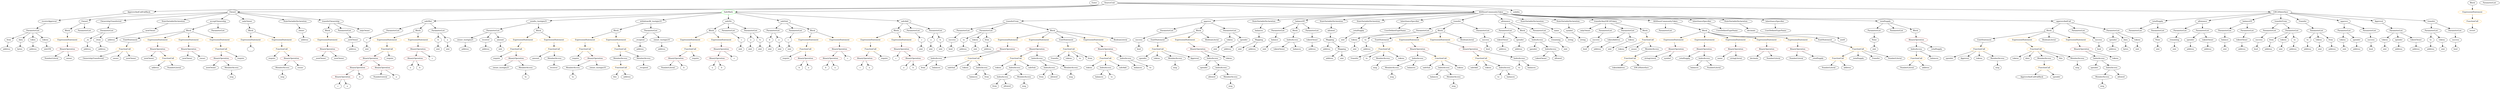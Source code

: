 strict digraph {
	graph [bb="0,0,16360,684"];
	node [label="\N"];
	Enter	[height=0.5,
		pos="7133.6,666",
		width=0.83628];
	IndexAccess_Unnamed_1	[color=black,
		height=0.5,
		label=IndexAccess,
		pos="12513,306",
		width=1.6402];
	FunctionCall_Unnamed_15	[color=orange,
		height=0.5,
		label=FunctionCall,
		pos="12513,234",
		width=1.6125];
	IndexAccess_Unnamed_1 -> FunctionCall_Unnamed_15	[pos="e,12513,252.1 12513,287.7 12513,280.41 12513,271.73 12513,263.54"];
	Identifier_balances_1	[color=black,
		height=0.5,
		label=balances,
		pos="12632,234",
		width=1.1828];
	IndexAccess_Unnamed_1 -> Identifier_balances_1	[pos="e,12608,249.07 12539,289.46 12556,279.27 12579,265.84 12598,254.87"];
	BinaryOperation_Unnamed_35	[color=brown,
		height=0.5,
		label=BinaryOperation,
		pos="13598,306",
		width=1.9867];
	IndexAccess_Unnamed_19	[color=black,
		height=0.5,
		label=IndexAccess,
		pos="13748,234",
		width=1.6402];
	BinaryOperation_Unnamed_35 -> IndexAccess_Unnamed_19	[pos="e,13716,249.61 13631,289.64 13653,279.26 13682,265.48 13706,254.35"];
	Identifier_tokens_9	[color=black,
		height=0.5,
		label=tokens,
		pos="13860,234",
		width=0.97489];
	BinaryOperation_Unnamed_35 -> Identifier_tokens_9	[pos="e,13833,245.99 13650,293.2 13704,280.73 13785,261.58 13816,252 13818,251.34 13820,250.63 13822,249.89"];
	ElementaryTypeName_bool_1	[color=black,
		height=0.5,
		label=bool,
		pos="15510,306",
		width=0.76697];
	VariableDeclaration_decimals	[color=black,
		height=0.5,
		label=decimals,
		pos="11449,450",
		width=1.1967];
	ElementaryTypeName_uint8	[color=black,
		height=0.5,
		label=uint8,
		pos="12008,378",
		width=0.7947];
	VariableDeclaration_decimals -> ElementaryTypeName_uint8	[pos="e,11986,390.22 11480,437.34 11487,435.26 11494,433.33 11501,432 11706,391.23 11767,447.45 11970,396 11971,395.52 11973,394.96 11975,\
394.33"];
	FunctionDefinition_transferFrom_1	[color=black,
		height=0.5,
		label=transferFrom,
		pos="6600.6,522",
		width=1.6402];
	ParameterList_Unnamed_39	[color=black,
		height=0.5,
		label=ParameterList,
		pos="6240.6,450",
		width=1.7095];
	FunctionDefinition_transferFrom_1 -> ParameterList_Unnamed_39	[pos="e,6290.9,460.77 6551.7,511.49 6486.8,498.87 6372.3,476.61 6301.8,462.9"];
	ParameterList_Unnamed_38	[color=black,
		height=0.5,
		label=ParameterList,
		pos="6434.6,450",
		width=1.7095];
	FunctionDefinition_transferFrom_1 -> ParameterList_Unnamed_38	[pos="e,6468.7,465.38 6567,506.83 6541.7,496.18 6506.9,481.49 6479.3,469.84"];
	Block_Unnamed_15	[color=black,
		height=0.5,
		label=Block,
		pos="6891.6,450",
		width=0.90558];
	FunctionDefinition_transferFrom_1 -> Block_Unnamed_15	[pos="e,6861.9,458.13 6646.1,510.06 6702.2,496.56 6796.9,473.79 6850.8,460.82"];
	FunctionCall_Unnamed_28	[color=orange,
		height=0.5,
		label=FunctionCall,
		pos="10781,378",
		width=1.6125];
	Identifier_tokens_12	[color=black,
		height=0.5,
		label=tokens,
		pos="10589,306",
		width=0.97489];
	FunctionCall_Unnamed_28 -> Identifier_tokens_12	[pos="e,10616,317.72 10743,363.86 10713,353.29 10670,337.95 10633,324 10631,323.28 10629,322.54 10627,321.79"];
	Identifier_owner_4	[color=black,
		height=0.5,
		label=owner,
		pos="10676,306",
		width=0.93331];
	FunctionCall_Unnamed_28 -> Identifier_owner_4	[pos="e,10696,320.7 10757,361.12 10742,351.03 10722,337.88 10706,327.07"];
	MemberAccess_Unnamed_18	[color=black,
		height=0.5,
		label=MemberAccess,
		pos="10797,306",
		width=1.9174];
	FunctionCall_Unnamed_28 -> MemberAccess_Unnamed_18	[pos="e,10793,324.1 10785,359.7 10786,352.32 10788,343.52 10790,335.25"];
	FunctionCall_Unnamed_25	[color=orange,
		height=0.5,
		label=FunctionCall,
		pos="13317,306",
		width=1.6125];
	Identifier_tokens_11	[color=black,
		height=0.5,
		label=tokens,
		pos="13180,234",
		width=0.97489];
	FunctionCall_Unnamed_25 -> Identifier_tokens_11	[pos="e,13204,247.26 13288,290.15 13266,279.14 13236,264.08 13214,252.48"];
	Identifier_data	[color=black,
		height=0.5,
		label=data,
		pos="13260,234",
		width=0.75];
	FunctionCall_Unnamed_25 -> Identifier_data	[pos="e,13272,250.36 13303,288.05 13296,279.35 13287,268.59 13279,259.03"];
	MemberAccess_Unnamed_16	[color=black,
		height=0.5,
		label=MemberAccess,
		pos="13374,234",
		width=1.9174];
	FunctionCall_Unnamed_25 -> MemberAccess_Unnamed_16	[pos="e,13360,251.79 13330,288.05 13337,279.8 13345,269.7 13353,260.54"];
	Identifier_this_1	[color=black,
		height=0.5,
		label=this,
		pos="13488,234",
		width=0.75];
	FunctionCall_Unnamed_25 -> Identifier_this_1	[pos="e,13466,245.31 13353,291.59 13380,281.24 13418,266.32 13452,252 13453,251.35 13455,250.67 13456,249.98"];
	MemberAccess_Unnamed_17	[color=black,
		height=0.5,
		label=MemberAccess,
		pos="13602,234",
		width=1.9174];
	FunctionCall_Unnamed_25 -> MemberAccess_Unnamed_17	[pos="e,13553,247.03 13361,294.06 13410,282.14 13488,263.01 13541,249.77"];
	Identifier_require_2	[color=black,
		height=0.5,
		label=require,
		pos="3230.6,234",
		width=1.0026];
	Identifier_b_1	[color=black,
		height=0.5,
		label=b,
		pos="5175.6,162",
		width=0.75];
	Parameter_b_2	[color=black,
		height=0.5,
		label=b,
		pos="2831.6,378",
		width=0.75];
	ElementaryTypeName_uint_8	[color=black,
		height=0.5,
		label=uint,
		pos="2831.6,306",
		width=0.75];
	Parameter_b_2 -> ElementaryTypeName_uint_8	[pos="e,2831.6,324.1 2831.6,359.7 2831.6,352.41 2831.6,343.73 2831.6,335.54"];
	Identifier_spender_2	[color=black,
		height=0.5,
		label=spender,
		pos="10018,306",
		width=1.1135];
	Identifier_receiver	[color=black,
		height=0.5,
		label=receiver,
		pos="3595.6,162",
		width=1.0996];
	FunctionDefinition_approve_1	[color=black,
		height=0.5,
		label=approve,
		pos="7877.6,522",
		width=1.1412];
	ParameterList_Unnamed_37	[color=black,
		height=0.5,
		label=ParameterList,
		pos="7616.6,450",
		width=1.7095];
	FunctionDefinition_approve_1 -> ParameterList_Unnamed_37	[pos="e,7660.6,462.82 7843.2,511.78 7799.5,500.05 7723.5,479.67 7671.6,465.77"];
	Block_Unnamed_14	[color=black,
		height=0.5,
		label=Block,
		pos="7819.6,450",
		width=0.90558];
	FunctionDefinition_approve_1 -> Block_Unnamed_14	[pos="e,7832.6,466.67 7864.1,504.76 7856.9,496.07 7847.9,485.19 7839.9,475.49"];
	ParameterList_Unnamed_36	[color=black,
		height=0.5,
		label=ParameterList,
		pos="8021.6,450",
		width=1.7095];
	FunctionDefinition_approve_1 -> ParameterList_Unnamed_36	[pos="e,7990.7,466 7904.3,508 7925.8,497.58 7956.2,482.8 7980.6,470.9"];
	stringLiteral_Unnamed	[color=black,
		height=0.5,
		label=stringLiteral,
		pos="10770,234",
		width=1.5016];
	ParameterList_Unnamed_13	[color=black,
		height=0.5,
		label=ParameterList,
		pos="14513,450",
		width=1.7095];
	Parameter_balance	[color=black,
		height=0.5,
		label=balance,
		pos="14514,378",
		width=1.0719];
	ParameterList_Unnamed_13 -> Parameter_balance	[pos="e,14513,396.1 14513,431.7 14513,424.41 14513,415.73 14513,407.54"];
	BinaryOperation_Unnamed_21	[color=brown,
		height=0.5,
		label=BinaryOperation,
		pos="1230.6,306",
		width=1.9867];
	Identifier_newOwner_3	[color=black,
		height=0.5,
		label=newOwner,
		pos="1224.6,234",
		width=1.4046];
	BinaryOperation_Unnamed_21 -> Identifier_newOwner_3	[pos="e,1226.1,252.1 1229.1,287.7 1228.5,280.41 1227.7,271.73 1227,263.54"];
	Identifier_owner_3	[color=black,
		height=0.5,
		label=owner,
		pos="1326.6,234",
		width=0.93331];
	BinaryOperation_Unnamed_21 -> Identifier_owner_3	[pos="e,1307.4,249.02 1252.9,288.76 1266.4,278.89 1283.8,266.19 1298.3,255.61"];
	FunctionDefinition_Owned	[color=black,
		height=0.5,
		label=Owned,
		pos="551.59,522",
		width=1.0442];
	Block_Unnamed_6	[color=black,
		height=0.5,
		label=Block,
		pos="439.59,450",
		width=0.90558];
	FunctionDefinition_Owned -> Block_Unnamed_6	[pos="e,460.53,464.09 529.46,507.17 512.49,496.57 488.88,481.81 470.11,470.08"];
	ParameterList_Unnamed_26	[color=black,
		height=0.5,
		label=ParameterList,
		pos="551.59,450",
		width=1.7095];
	FunctionDefinition_Owned -> ParameterList_Unnamed_26	[pos="e,551.59,468.1 551.59,503.7 551.59,496.41 551.59,487.73 551.59,479.54"];
	FunctionCall_Unnamed_17	[color=orange,
		height=0.5,
		label=FunctionCall,
		pos="9713.6,234",
		width=1.6125];
	Identifier_safeAdd	[color=black,
		height=0.5,
		label=safeAdd,
		pos="9665.6,162",
		width=1.1689];
	FunctionCall_Unnamed_17 -> Identifier_safeAdd	[pos="e,9677.1,179.79 9702,216.05 9696.4,207.97 9689.7,198.12 9683.5,189.11"];
	Identifier_tokens_1	[color=black,
		height=0.5,
		label=tokens,
		pos="9760.6,162",
		width=0.97489];
	FunctionCall_Unnamed_17 -> Identifier_tokens_1	[pos="e,9749.6,179.31 9725,216.05 9730.5,207.85 9737.2,197.83 9743.3,188.71"];
	IndexAccess_Unnamed_6	[color=black,
		height=0.5,
		label=IndexAccess,
		pos="9872.6,162",
		width=1.6402];
	FunctionCall_Unnamed_17 -> IndexAccess_Unnamed_6	[pos="e,9839.8,177.44 9746.1,218.67 9770.2,208.08 9803.1,193.58 9829.4,182.02"];
	Parameter_from	[color=black,
		height=0.5,
		label=from,
		pos="14828,378",
		width=0.7947];
	ElementaryTypeName_address_10	[color=black,
		height=0.5,
		label=address,
		pos="14808,306",
		width=1.0996];
	Parameter_from -> ElementaryTypeName_address_10	[pos="e,14813,324.28 14823,360.05 14821,352.6 14818,343.64 14816,335.22"];
	ElementaryTypeName_address_1	[color=black,
		height=0.5,
		label=address,
		pos="3024.6,306",
		width=1.0996];
	ParameterList_Unnamed_25	[color=black,
		height=0.5,
		label=ParameterList,
		pos="692.59,450",
		width=1.7095];
	VariableDeclaration__to	[color=black,
		height=0.5,
		label=_to,
		pos="572.59,378",
		width=0.75];
	ParameterList_Unnamed_25 -> VariableDeclaration__to	[pos="e,592.43,390.58 665.96,433.46 647.11,422.47 621.82,407.72 602.32,396.34"];
	VariableDeclaration__from	[color=black,
		height=0.5,
		label=_from,
		pos="651.59,378",
		width=0.93331];
	ParameterList_Unnamed_25 -> VariableDeclaration__from	[pos="e,661.14,395.31 682.66,432.05 677.91,423.94 672.11,414.04 666.82,405.01"];
	Block_Unnamed_9	[color=black,
		height=0.5,
		label=Block,
		pos="1230.6,450",
		width=0.90558];
	EmitStatement_Unnamed	[color=black,
		height=0.5,
		label=EmitStatement,
		pos="864.59,378",
		width=1.7788];
	Block_Unnamed_9 -> EmitStatement_Unnamed	[pos="e,912.28,390.3 1199.8,443.9 1146.5,434.94 1033.5,415.5 938.59,396 933.66,394.99 928.56,393.9 923.44,392.78"];
	ExpressionStatement_Unnamed_18	[color=orange,
		height=0.5,
		label=ExpressionStatement,
		pos="1035.6,378",
		width=2.458];
	Block_Unnamed_9 -> ExpressionStatement_Unnamed_18	[pos="e,1078,394.24 1203.9,439.41 1174.4,428.81 1126,411.47 1088.7,398.08"];
	ExpressionStatement_Unnamed_17	[color=orange,
		height=0.5,
		label=ExpressionStatement,
		pos="1230.6,378",
		width=2.458];
	Block_Unnamed_9 -> ExpressionStatement_Unnamed_17	[pos="e,1230.6,396.1 1230.6,431.7 1230.6,424.41 1230.6,415.73 1230.6,407.54"];
	ExpressionStatement_Unnamed_16	[color=orange,
		height=0.5,
		label=ExpressionStatement,
		pos="1425.6,378",
		width=2.458];
	Block_Unnamed_9 -> ExpressionStatement_Unnamed_16	[pos="e,1383.1,394.24 1257.3,439.41 1286.8,428.81 1335.1,411.47 1372.4,398.08"];
	Parameter_to_3	[color=black,
		height=0.5,
		label=to,
		pos="6313.6,378",
		width=0.75];
	ElementaryTypeName_address_33	[color=black,
		height=0.5,
		label=address,
		pos="6308.6,306",
		width=1.0996];
	Parameter_to_3 -> ElementaryTypeName_address_33	[pos="e,6309.8,324.1 6312.4,359.7 6311.8,352.41 6311.2,343.73 6310.6,335.54"];
	ElementaryTypeName_address_36	[color=black,
		height=0.5,
		label=address,
		pos="13806,306",
		width=1.0996];
	Parameter_owner_txorigin25	[color=black,
		height=0.5,
		label=owner_txorigin25,
		pos="3024.6,378",
		width=2.0976];
	Parameter_owner_txorigin25 -> ElementaryTypeName_address_1	[pos="e,3024.6,324.1 3024.6,359.7 3024.6,352.41 3024.6,343.73 3024.6,335.54"];
	UserDefinedTypeName_Unnamed	[color=black,
		height=0.5,
		label=UserDefinedTypeName,
		pos="9115.6,450",
		width=2.7214];
	Identifier_name	[color=black,
		height=0.5,
		label=name,
		pos="11236,234",
		width=0.83628];
	Identifier__totalSupply_3	[color=black,
		height=0.5,
		label=_totalSupply,
		pos="12648,306",
		width=1.6125];
	StateVariableDeclaration_Unnamed_6	[color=black,
		height=0.5,
		label=StateVariableDeclaration,
		pos="8249.6,522",
		width=2.8184];
	VariableDeclaration_balances	[color=black,
		height=0.5,
		label=balances,
		pos="8216.6,450",
		width=1.1828];
	StateVariableDeclaration_Unnamed_6 -> VariableDeclaration_balances	[pos="e,8224.7,468.1 8241.4,503.7 8237.8,496.07 8233.5,486.92 8229.5,478.4"];
	ExpressionStatement_Unnamed_19	[color=orange,
		height=0.5,
		label=ExpressionStatement,
		pos="10946,378",
		width=2.458];
	BinaryOperation_Unnamed_23	[color=brown,
		height=0.5,
		label=BinaryOperation,
		pos="10956,306",
		width=1.9867];
	ExpressionStatement_Unnamed_19 -> BinaryOperation_Unnamed_23	[pos="e,10953,324.1 10948,359.7 10949,352.32 10950,343.52 10952,335.25"];
	ParameterList_Unnamed_34	[color=black,
		height=0.5,
		label=ParameterList,
		pos="9293.6,450",
		width=1.7095];
	Parameter_tokens_4	[color=black,
		height=0.5,
		label=tokens,
		pos="8852.6,378",
		width=0.97489];
	ParameterList_Unnamed_34 -> Parameter_tokens_4	[pos="e,8878.8,390.38 9248.7,437.35 9240.1,435.37 9231.1,433.48 9222.6,432 9079,406.98 9038.2,430.56 8896.6,396 8894.3,395.44 8891.9,394.79 \
8889.6,394.07"];
	Parameter_to_2	[color=black,
		height=0.5,
		label=to,
		pos="8932.6,378",
		width=0.75];
	ParameterList_Unnamed_34 -> Parameter_to_2	[pos="e,8953.1,389.98 9248.3,437.48 9239.8,435.51 9230.9,433.59 9222.6,432 9110.6,410.7 9077.8,428.71 8968.6,396 8967,395.52 8965.3,394.97 \
8963.7,394.38"];
	FunctionCall_Unnamed_22	[color=orange,
		height=0.5,
		label=FunctionCall,
		pos="7257.6,234",
		width=1.6125];
	Identifier_tokens_7	[color=black,
		height=0.5,
		label=tokens,
		pos="7149.6,162",
		width=0.97489];
	FunctionCall_Unnamed_22 -> Identifier_tokens_7	[pos="e,7170.8,176.76 7233.3,217.29 7217.6,207.11 7197.1,193.77 7180.2,182.86"];
	IndexAccess_Unnamed_16	[color=black,
		height=0.5,
		label=IndexAccess,
		pos="7261.6,162",
		width=1.6402];
	FunctionCall_Unnamed_22 -> IndexAccess_Unnamed_16	[pos="e,7260.6,180.1 7258.6,215.7 7259,208.41 7259.5,199.73 7260,191.54"];
	Identifier_safeAdd_1	[color=black,
		height=0.5,
		label=safeAdd,
		pos="7380.6,162",
		width=1.1689];
	FunctionCall_Unnamed_22 -> Identifier_safeAdd_1	[pos="e,7356.2,176.9 7284.6,217.64 7302.7,207.34 7326.7,193.68 7346.2,182.59"];
	ExpressionStatement_Unnamed_6	[color=orange,
		height=0.5,
		label=ExpressionStatement,
		pos="3788.6,378",
		width=2.458];
	FunctionCall_Unnamed_4	[color=orange,
		height=0.5,
		label=FunctionCall,
		pos="3788.6,306",
		width=1.6125];
	ExpressionStatement_Unnamed_6 -> FunctionCall_Unnamed_4	[pos="e,3788.6,324.1 3788.6,359.7 3788.6,352.41 3788.6,343.73 3788.6,335.54"];
	Identifier_safeSub	[color=black,
		height=0.5,
		label=safeSub,
		pos="9340.6,162",
		width=1.1274];
	BinaryOperation_Unnamed_8	[color=brown,
		height=0.5,
		label=BinaryOperation,
		pos="2698.6,306",
		width=1.9867];
	BinaryOperation_Unnamed_9	[color=brown,
		height=0.5,
		label=BinaryOperation,
		pos="2681.6,234",
		width=1.9867];
	BinaryOperation_Unnamed_8 -> BinaryOperation_Unnamed_9	[pos="e,2685.7,252.1 2694.4,287.7 2692.6,280.32 2690.5,271.52 2688.4,263.25"];
	Identifier_c_3	[color=black,
		height=0.5,
		label=c,
		pos="2798.6,234",
		width=0.75];
	BinaryOperation_Unnamed_8 -> Identifier_c_3	[pos="e,2780.6,247.59 2722,288.59 2736.9,278.21 2756.1,264.77 2771.5,253.94"];
	Identifier_spender_3	[color=black,
		height=0.5,
		label=spender,
		pos="13717,162",
		width=1.1135];
	IndexAccess_Unnamed_19 -> Identifier_spender_3	[pos="e,13724,180.1 13740,215.7 13737,208.07 13732,198.92 13729,190.4"];
	IndexAccess_Unnamed_20	[color=black,
		height=0.5,
		label=IndexAccess,
		pos="13834,162",
		width=1.6402];
	IndexAccess_Unnamed_19 -> IndexAccess_Unnamed_20	[pos="e,13813,179.39 13768,216.76 13779,207.82 13792,196.55 13805,186.64"];
	BinaryOperation_Unnamed_10	[color=brown,
		height=0.5,
		label=BinaryOperation,
		pos="2395.6,234",
		width=1.9867];
	BinaryOperation_Unnamed_12	[color=brown,
		height=0.5,
		label=BinaryOperation,
		pos="2282.6,162",
		width=1.9867];
	BinaryOperation_Unnamed_10 -> BinaryOperation_Unnamed_12	[pos="e,2308.8,179.23 2369.7,216.94 2354.4,207.49 2334.9,195.41 2318.2,185.08"];
	BinaryOperation_Unnamed_11	[color=brown,
		height=0.5,
		label=BinaryOperation,
		pos="2443.6,162",
		width=1.9867];
	BinaryOperation_Unnamed_10 -> BinaryOperation_Unnamed_11	[pos="e,2432.1,179.79 2407.2,216.05 2412.7,207.97 2419.5,198.12 2425.7,189.11"];
	ElementaryTypeName_address_23	[color=black,
		height=0.5,
		label=address,
		pos="1017.6,162",
		width=1.0996];
	Parameter_success_3	[color=black,
		height=0.5,
		label=success,
		pos="9700.6,378",
		width=1.1135];
	ElementaryTypeName_bool_3	[color=black,
		height=0.5,
		label=bool,
		pos="9714.6,306",
		width=0.76697];
	Parameter_success_3 -> ElementaryTypeName_bool_3	[pos="e,9711.2,324.1 9704,359.7 9705.5,352.32 9707.3,343.52 9708.9,335.25"];
	Block_Unnamed_3	[color=black,
		height=0.5,
		label=Block,
		pos="3983.6,450",
		width=0.90558];
	Block_Unnamed_3 -> ExpressionStatement_Unnamed_6	[pos="e,3831,394.24 3956.9,439.41 3927.4,428.81 3879,411.47 3841.7,398.08"];
	ExpressionStatement_Unnamed_7	[color=orange,
		height=0.5,
		label=ExpressionStatement,
		pos="3983.6,378",
		width=2.458];
	Block_Unnamed_3 -> ExpressionStatement_Unnamed_7	[pos="e,3983.6,396.1 3983.6,431.7 3983.6,424.41 3983.6,415.73 3983.6,407.54"];
	Parameter_tokens_1	[color=black,
		height=0.5,
		label=tokens,
		pos="15319,378",
		width=0.97489];
	ElementaryTypeName_uint_17	[color=black,
		height=0.5,
		label=uint,
		pos="15330,306",
		width=0.75];
	Parameter_tokens_1 -> ElementaryTypeName_uint_17	[pos="e,15327,324.1 15321,359.7 15322,352.32 15324,343.52 15325,335.25"];
	Identifier_tokenOwner	[color=black,
		height=0.5,
		label=tokenOwner,
		pos="8348.6,306",
		width=1.5571];
	Identifier_spender_1	[color=black,
		height=0.5,
		label=spender,
		pos="7509.6,234",
		width=1.1135];
	ParameterList_Unnamed_2	[color=black,
		height=0.5,
		label=ParameterList,
		pos="5017.6,450",
		width=1.7095];
	Parameter_b_1	[color=black,
		height=0.5,
		label=b,
		pos="5004.6,378",
		width=0.75];
	ParameterList_Unnamed_2 -> Parameter_b_1	[pos="e,5007.8,396.1 5014.4,431.7 5013,424.32 5011.4,415.52 5009.8,407.25"];
	Parameter_a_1	[color=black,
		height=0.5,
		label=a,
		pos="5076.6,378",
		width=0.75];
	ParameterList_Unnamed_2 -> Parameter_a_1	[pos="e,5064,393.89 5031.9,432.05 5039.3,423.22 5048.5,412.28 5056.7,402.63"];
	ElementaryTypeName_uint_6	[color=black,
		height=0.5,
		label=uint,
		pos="3253.6,306",
		width=0.75];
	BinaryOperation_Unnamed_14	[color=brown,
		height=0.5,
		label=BinaryOperation,
		pos="4352.6,234",
		width=1.9867];
	NumberLiteral_Unnamed_1	[color=black,
		height=0.5,
		label=NumberLiteral,
		pos="4328.6,162",
		width=1.765];
	BinaryOperation_Unnamed_14 -> NumberLiteral_Unnamed_1	[pos="e,4334.5,180.1 4346.7,215.7 4344.1,208.24 4341,199.32 4338.2,190.97"];
	Identifier_b_5	[color=black,
		height=0.5,
		label=b,
		pos="4437.6,162",
		width=0.75];
	BinaryOperation_Unnamed_14 -> Identifier_b_5	[pos="e,4421,176.65 4372.7,216.41 4384.6,206.65 4399.7,194.22 4412.3,183.81"];
	ParameterList_Unnamed_33	[color=black,
		height=0.5,
		label=ParameterList,
		pos="8339.6,450",
		width=1.7095];
	Parameter_balance_1	[color=black,
		height=0.5,
		label=balance,
		pos="8316.6,378",
		width=1.0719];
	ParameterList_Unnamed_33 -> Parameter_balance_1	[pos="e,8322.2,396.1 8333.9,431.7 8331.5,424.24 8328.5,415.32 8325.8,406.97"];
	ModifierInvocation_onlyOwner_1	[color=black,
		height=0.5,
		label=onlyOwner,
		pos="10364,450",
		width=1.4323];
	EventDefinition_OwnershipTransferred	[color=black,
		height=0.5,
		label=OwnershipTransferred,
		pos="883.59,522",
		width=2.6243];
	EventDefinition_OwnershipTransferred -> ParameterList_Unnamed_25	[pos="e,730.01,464.72 841.2,505.46 811.41,494.55 771.51,479.93 740.56,468.58"];
	MemberAccess_Unnamed_7	[color=black,
		height=0.5,
		label=MemberAccess,
		pos="9109.6,162",
		width=1.9174];
	Identifier_msg_2	[color=black,
		height=0.5,
		label=msg,
		pos="9109.6,90",
		width=0.75];
	MemberAccess_Unnamed_7 -> Identifier_msg_2	[pos="e,9109.6,108.1 9109.6,143.7 9109.6,136.41 9109.6,127.73 9109.6,119.54"];
	Identifier_msg	[color=black,
		height=0.5,
		label=msg,
		pos="1817.6,90",
		width=0.75];
	EmitStatement_Unnamed_5	[color=black,
		height=0.5,
		label=EmitStatement,
		pos="12974,378",
		width=1.7788];
	FunctionCall_Unnamed_24	[color=orange,
		height=0.5,
		label=FunctionCall,
		pos="12936,306",
		width=1.6125];
	EmitStatement_Unnamed_5 -> FunctionCall_Unnamed_24	[pos="e,12945,323.79 12964,360.05 12960,352.14 12955,342.54 12950,333.69"];
	ElementaryTypeName_string	[color=black,
		height=0.5,
		label=string,
		pos="10344,378",
		width=0.864];
	NumberLiteral_Unnamed	[color=black,
		height=0.5,
		label=NumberLiteral,
		pos="2430.6,90",
		width=1.765];
	ElementaryTypeName_bool_4	[color=black,
		height=0.5,
		label=bool,
		pos="7440.6,306",
		width=0.76697];
	FunctionCall_Unnamed_8	[color=orange,
		height=0.5,
		label=FunctionCall,
		pos="4460.6,306",
		width=1.6125];
	FunctionCall_Unnamed_8 -> BinaryOperation_Unnamed_14	[pos="e,4377.5,251.14 4436.3,289.29 4421.8,279.88 4403.1,267.76 4387.1,257.36"];
	Identifier_require_5	[color=black,
		height=0.5,
		label=require,
		pos="4478.6,234",
		width=1.0026];
	FunctionCall_Unnamed_8 -> Identifier_require_5	[pos="e,4474.2,252.1 4465,287.7 4466.9,280.32 4469.2,271.52 4471.3,263.25"];
	ParameterList_Unnamed_21	[color=black,
		height=0.5,
		label=ParameterList,
		pos="14795,450",
		width=1.7095];
	Parameter_success_2	[color=black,
		height=0.5,
		label=success,
		pos="14741,378",
		width=1.1135];
	ParameterList_Unnamed_21 -> Parameter_success_2	[pos="e,14753,395.31 14782,432.05 14775,423.68 14767,413.4 14760,404.13"];
	FunctionDefinition_balanceOf_1	[color=black,
		height=0.5,
		label=balanceOf,
		pos="8483.6,522",
		width=1.3491];
	FunctionDefinition_balanceOf_1 -> ParameterList_Unnamed_33	[pos="e,8370.5,466.01 8455.1,507.17 8433.9,496.83 8404.5,482.53 8380.6,470.95"];
	Block_Unnamed_12	[color=black,
		height=0.5,
		label=Block,
		pos="8451.6,450",
		width=0.90558];
	FunctionDefinition_balanceOf_1 -> Block_Unnamed_12	[pos="e,8459.3,467.79 8475.8,504.05 8472.3,496.23 8467.9,486.75 8463.9,477.98"];
	ParameterList_Unnamed_32	[color=black,
		height=0.5,
		label=ParameterList,
		pos="8564.6,450",
		width=1.7095];
	FunctionDefinition_balanceOf_1 -> ParameterList_Unnamed_32	[pos="e,8545.4,467.55 8502,505.12 8512.3,496.18 8525.4,484.85 8537,474.86"];
	ParameterList_Unnamed_4	[color=black,
		height=0.5,
		label=ParameterList,
		pos="3205.6,450",
		width=1.7095];
	ParameterList_Unnamed_4 -> Parameter_owner_txorigin25	[pos="e,3062.9,393.82 3169.4,435 3141.8,424.33 3103.5,409.53 3073.2,397.82"];
	Parameter_receiver	[color=black,
		height=0.5,
		label=receiver,
		pos="3157.6,378",
		width=1.0996];
	ParameterList_Unnamed_4 -> Parameter_receiver	[pos="e,3168.8,395.31 3194,432.05 3188.3,423.85 3181.5,413.83 3175.2,404.71"];
	Parameter_amount	[color=black,
		height=0.5,
		label=amount,
		pos="3253.6,378",
		width=1.0581];
	ParameterList_Unnamed_4 -> Parameter_amount	[pos="e,3242.4,395.31 3217.2,432.05 3222.8,423.85 3229.7,413.83 3236,404.71"];
	ParameterList_Unnamed_7	[color=black,
		height=0.5,
		label=ParameterList,
		pos="2534.6,450",
		width=1.7095];
	Parameter_c_2	[color=black,
		height=0.5,
		label=c,
		pos="2370.6,378",
		width=0.75];
	ParameterList_Unnamed_7 -> Parameter_c_2	[pos="e,2392.2,389.42 2499.1,434.84 2473.3,424.42 2437.6,409.73 2406.6,396 2405.3,395.42 2403.9,394.82 2402.6,394.21"];
	Block_Unnamed_13	[color=black,
		height=0.5,
		label=Block,
		pos="9407.6,450",
		width=0.90558];
	EmitStatement_Unnamed_2	[color=black,
		height=0.5,
		label=EmitStatement,
		pos="9041.6,378",
		width=1.7788];
	Block_Unnamed_13 -> EmitStatement_Unnamed_2	[pos="e,9088.8,390.46 9382.9,438.11 9377,435.82 9370.6,433.61 9364.6,432 9256.5,403.25 9225.5,416.54 9115.6,396 9110.4,395.04 9105.1,393.96 \
9099.8,392.84"];
	ExpressionStatement_Unnamed_24	[color=orange,
		height=0.5,
		label=ExpressionStatement,
		pos="9212.6,378",
		width=2.458];
	Block_Unnamed_13 -> ExpressionStatement_Unnamed_24	[pos="e,9257,393.95 9381.7,438.58 9376.1,436.36 9370.2,434.07 9364.6,432 9332.6,420.12 9296.7,407.54 9267.7,397.61"];
	ExpressionStatement_Unnamed_25	[color=orange,
		height=0.5,
		label=ExpressionStatement,
		pos="9407.6,378",
		width=2.458];
	Block_Unnamed_13 -> ExpressionStatement_Unnamed_25	[pos="e,9407.6,396.1 9407.6,431.7 9407.6,424.41 9407.6,415.73 9407.6,407.54"];
	BooleanLiteral_Unnamed	[color=black,
		height=0.5,
		label=BooleanLiteral,
		pos="9578.6,378",
		width=1.7788];
	Block_Unnamed_13 -> BooleanLiteral_Unnamed	[pos="e,9543.3,393.45 9433.2,438.52 9459.5,427.76 9500.9,410.79 9532.9,397.72"];
	ElementaryTypeName_address_3	[color=black,
		height=0.5,
		label=address,
		pos="4278.6,306",
		width=1.0996];
	ExpressionStatement_Unnamed_15	[color=orange,
		height=0.5,
		label=ExpressionStatement,
		pos="2107.6,378",
		width=2.458];
	BinaryOperation_Unnamed_19	[color=brown,
		height=0.5,
		label=BinaryOperation,
		pos="2107.6,306",
		width=1.9867];
	ExpressionStatement_Unnamed_15 -> BinaryOperation_Unnamed_19	[pos="e,2107.6,324.1 2107.6,359.7 2107.6,352.41 2107.6,343.73 2107.6,335.54"];
	VariableDeclaration_owner	[color=black,
		height=0.5,
		label=owner,
		pos="1907.6,450",
		width=0.93331];
	ElementaryTypeName_address_18	[color=black,
		height=0.5,
		label=address,
		pos="1961.6,378",
		width=1.0996];
	VariableDeclaration_owner -> ElementaryTypeName_address_18	[pos="e,1949,395.31 1919.8,433.12 1926.4,424.56 1934.7,413.8 1942.2,404.13"];
	ElementaryTypeName_uint_21	[color=black,
		height=0.5,
		label=uint,
		pos="8772.6,378",
		width=0.75];
	VariableDeclaration_allowed	[color=black,
		height=0.5,
		label=allowed,
		pos="8683.6,450",
		width=1.0858];
	Mapping_Unnamed_1	[color=black,
		height=0.5,
		label=Mapping,
		pos="8683.6,378",
		width=1.2105];
	VariableDeclaration_allowed -> Mapping_Unnamed_1	[pos="e,8683.6,396.1 8683.6,431.7 8683.6,424.41 8683.6,415.73 8683.6,407.54"];
	ElementaryTypeName_uint_9	[color=black,
		height=0.5,
		label=uint,
		pos="2370.6,306",
		width=0.75];
	ElementaryTypeName_uint_28	[color=black,
		height=0.5,
		label=uint,
		pos="6393.6,306",
		width=0.75];
	Parameter__recipient	[color=black,
		height=0.5,
		label=_recipient,
		pos="4137.6,378",
		width=1.3076];
	ElementaryTypeName_address_2	[color=black,
		height=0.5,
		label=address,
		pos="4137.6,306",
		width=1.0996];
	Parameter__recipient -> ElementaryTypeName_address_2	[pos="e,4137.6,324.1 4137.6,359.7 4137.6,352.41 4137.6,343.73 4137.6,335.54"];
	Parameter_success	[color=black,
		height=0.5,
		label=success,
		pos="16084,378",
		width=1.1135];
	ElementaryTypeName_bool	[color=black,
		height=0.5,
		label=bool,
		pos="16084,306",
		width=0.76697];
	Parameter_success -> ElementaryTypeName_bool	[pos="e,16084,324.1 16084,359.7 16084,352.41 16084,343.73 16084,335.54"];
	FunctionCall_Unnamed_10	[color=orange,
		height=0.5,
		label=FunctionCall,
		pos="1449.6,306",
		width=1.6125];
	BinaryOperation_Unnamed_20	[color=brown,
		height=0.5,
		label=BinaryOperation,
		pos="1449.6,234",
		width=1.9867];
	FunctionCall_Unnamed_10 -> BinaryOperation_Unnamed_20	[pos="e,1449.6,252.1 1449.6,287.7 1449.6,280.41 1449.6,271.73 1449.6,263.54"];
	Identifier_require_7	[color=black,
		height=0.5,
		label=require,
		pos="1575.6,234",
		width=1.0026];
	FunctionCall_Unnamed_10 -> Identifier_require_7	[pos="e,1552.1,248.04 1476.9,289.81 1496.1,279.15 1521.9,264.83 1542.3,253.5"];
	Identifier_c_1	[color=black,
		height=0.5,
		label=c,
		pos="5598.6,162",
		width=0.75];
	FunctionCall_Unnamed_5	[color=orange,
		height=0.5,
		label=FunctionCall,
		pos="4020.6,306",
		width=1.6125];
	ExpressionStatement_Unnamed_7 -> FunctionCall_Unnamed_5	[pos="e,4011.5,324.1 3992.7,359.7 3996.8,351.98 4001.7,342.71 4006.3,334.11"];
	Parameter_to	[color=black,
		height=0.5,
		label=to,
		pos="15911,378",
		width=0.75];
	ElementaryTypeName_address_8	[color=black,
		height=0.5,
		label=address,
		pos="15909,306",
		width=1.0996];
	Parameter_to -> ElementaryTypeName_address_8	[pos="e,15909,324.1 15910,359.7 15910,352.41 15910,343.73 15909,335.54"];
	NumberLiteral_Unnamed_9	[color=black,
		height=0.5,
		label=NumberLiteral,
		pos="12452,162",
		width=1.765];
	FunctionCall_Unnamed_15 -> NumberLiteral_Unnamed_9	[pos="e,12466,179.96 12498,216.41 12491,208.08 12482,197.8 12474,188.49"];
	ElementaryTypeName_address_28	[color=black,
		height=0.5,
		label=address,
		pos="12573,162",
		width=1.0996];
	FunctionCall_Unnamed_15 -> ElementaryTypeName_address_28	[pos="e,12559,178.99 12527,216.41 12534,207.83 12543,197.19 12551,187.67"];
	ElementaryTypeName_uint_1	[color=black,
		height=0.5,
		label=uint,
		pos="6143.6,306",
		width=0.75];
	StateVariableDeclaration_Unnamed_7	[color=black,
		height=0.5,
		label=StateVariableDeclaration,
		pos="8684.6,522",
		width=2.8184];
	StateVariableDeclaration_Unnamed_7 -> VariableDeclaration_allowed	[pos="e,8683.8,468.1 8684.3,503.7 8684.2,496.41 8684.1,487.73 8684,479.54"];
	ExpressionStatement_Unnamed_9	[color=orange,
		height=0.5,
		label=ExpressionStatement,
		pos="2503.6,378",
		width=2.458];
	FunctionCall_Unnamed_7	[color=orange,
		height=0.5,
		label=FunctionCall,
		pos="2503.6,306",
		width=1.6125];
	ExpressionStatement_Unnamed_9 -> FunctionCall_Unnamed_7	[pos="e,2503.6,324.1 2503.6,359.7 2503.6,352.41 2503.6,343.73 2503.6,335.54"];
	Identifier_newOwner_4	[color=black,
		height=0.5,
		label=newOwner,
		pos="970.59,234",
		width=1.4046];
	ParameterList_Unnamed_3	[color=black,
		height=0.5,
		label=ParameterList,
		pos="5158.6,450",
		width=1.7095];
	Parameter_c_1	[color=black,
		height=0.5,
		label=c,
		pos="5148.6,378",
		width=0.75];
	ParameterList_Unnamed_3 -> Parameter_c_1	[pos="e,5151,396.1 5156.1,431.7 5155.1,424.32 5153.8,415.52 5152.6,407.25"];
	FunctionDefinition_safeMul	[color=black,
		height=0.5,
		label=safeMul,
		pos="2764.6,522",
		width=1.1135];
	FunctionDefinition_safeMul -> ParameterList_Unnamed_7	[pos="e,2576.2,463.67 2732.1,511.12 2694.5,499.65 2631.8,480.59 2587.2,467"];
	Block_Unnamed_4	[color=black,
		height=0.5,
		label=Block,
		pos="2698.6,450",
		width=0.90558];
	FunctionDefinition_safeMul -> Block_Unnamed_4	[pos="e,2713.1,466.34 2749.6,505.12 2741.1,496.13 2730.4,484.72 2720.9,474.7"];
	ParameterList_Unnamed_6	[color=black,
		height=0.5,
		label=ParameterList,
		pos="2831.6,450",
		width=1.7095];
	FunctionDefinition_safeMul -> ParameterList_Unnamed_6	[pos="e,2815.5,467.8 2779.8,505.12 2788,496.51 2798.4,485.67 2807.7,475.96"];
	FunctionCall_Unnamed_2	[color=orange,
		height=0.5,
		label=FunctionCall,
		pos="3356.6,306",
		width=1.6125];
	FunctionCall_Unnamed_2 -> Identifier_require_2	[pos="e,3254.1,248.04 3329.2,289.81 3310.1,279.15 3284.3,264.83 3263.9,253.5"];
	BinaryOperation_Unnamed_6	[color=brown,
		height=0.5,
		label=BinaryOperation,
		pos="3356.6,234",
		width=1.9867];
	FunctionCall_Unnamed_2 -> BinaryOperation_Unnamed_6	[pos="e,3356.6,252.1 3356.6,287.7 3356.6,280.41 3356.6,271.73 3356.6,263.54"];
	Identifier_a_2	[color=black,
		height=0.5,
		label=a,
		pos="5247.6,162",
		width=0.75];
	IndexAccess_Unnamed_4	[color=black,
		height=0.5,
		label=IndexAccess,
		pos="9458.6,162",
		width=1.6402];
	Identifier_balances_4	[color=black,
		height=0.5,
		label=balances,
		pos="9393.6,90",
		width=1.1828];
	IndexAccess_Unnamed_4 -> Identifier_balances_4	[pos="e,9408.4,106.99 9443.2,144.41 9435.1,135.74 9425.1,124.97 9416.2,115.38"];
	MemberAccess_Unnamed_8	[color=black,
		height=0.5,
		label=MemberAccess,
		pos="9523.6,90",
		width=1.9174];
	IndexAccess_Unnamed_4 -> MemberAccess_Unnamed_8	[pos="e,9507.8,107.96 9474,144.41 9481.8,135.99 9491.5,125.58 9500.2,116.2"];
	Identifier_require_3	[color=black,
		height=0.5,
		label=require,
		pos="3734.6,234",
		width=1.0026];
	ParameterList_Unnamed_29	[color=black,
		height=0.5,
		label=ParameterList,
		pos="10893,450",
		width=1.7095];
	Identifier_Transfer_1	[color=black,
		height=0.5,
		label=Transfer,
		pos="8850.6,234",
		width=1.1689];
	Block_Unnamed_10	[color=black,
		height=0.5,
		label=Block,
		pos="11141,450",
		width=0.90558];
	Block_Unnamed_10 -> ExpressionStatement_Unnamed_19	[pos="e,10988,394.24 11114,439.41 11084,428.81 11036,411.47 10999,398.08"];
	ExpressionStatement_Unnamed_23	[color=orange,
		height=0.5,
		label=ExpressionStatement,
		pos="11141,378",
		width=2.458];
	Block_Unnamed_10 -> ExpressionStatement_Unnamed_23	[pos="e,11141,396.1 11141,431.7 11141,424.41 11141,415.73 11141,407.54"];
	ExpressionStatement_Unnamed_20	[color=orange,
		height=0.5,
		label=ExpressionStatement,
		pos="11336,378",
		width=2.458];
	Block_Unnamed_10 -> ExpressionStatement_Unnamed_20	[pos="e,11291,393.94 11166,438.36 11172,436.21 11177,433.99 11183,432 11215,420 11251,407.46 11280,397.58"];
	ExpressionStatement_Unnamed_21	[color=orange,
		height=0.5,
		label=ExpressionStatement,
		pos="11531,378",
		width=2.458];
	Block_Unnamed_10 -> ExpressionStatement_Unnamed_21	[pos="e,11466,390.56 11165,437.92 11171,435.69 11177,433.56 11183,432 11291,402.73 11322,413.6 11433,396 11440,394.88 11447,393.67 11454,\
392.44"];
	ExpressionStatement_Unnamed_22	[color=orange,
		height=0.5,
		label=ExpressionStatement,
		pos="11726,378",
		width=2.458];
	Block_Unnamed_10 -> ExpressionStatement_Unnamed_22	[pos="e,11662,390.91 11165,437.65 11171,435.44 11177,433.38 11183,432 11376,386.25 11431,420.98 11628,396 11635,395.05 11643,393.93 11651,\
392.73"];
	EmitStatement_Unnamed_1	[color=black,
		height=0.5,
		label=EmitStatement,
		pos="11897,378",
		width=1.7788];
	Block_Unnamed_10 -> EmitStatement_Unnamed_1	[pos="e,11851,390.83 11165,437.54 11171,435.34 11177,433.31 11183,432 11461,369.72 11541,436.04 11823,396 11828,395.21 11834,394.21 11840,\
393.09"];
	ElementaryTypeName_bytes	[color=black,
		height=0.5,
		label=bytes,
		pos="127.59,306",
		width=0.85014];
	FunctionCall_Unnamed_19	[color=orange,
		height=0.5,
		label=FunctionCall,
		pos="7602.6,306",
		width=1.6125];
	FunctionCall_Unnamed_19 -> Identifier_spender_1	[pos="e,7529.3,249.86 7581.5,289.12 7568.8,279.55 7552.4,267.23 7538.5,256.76"];
	Identifier_tokens_4	[color=black,
		height=0.5,
		label=tokens,
		pos="7602.6,234",
		width=0.97489];
	FunctionCall_Unnamed_19 -> Identifier_tokens_4	[pos="e,7602.6,252.1 7602.6,287.7 7602.6,280.41 7602.6,271.73 7602.6,263.54"];
	MemberAccess_Unnamed_11	[color=black,
		height=0.5,
		label=MemberAccess,
		pos="7724.6,234",
		width=1.9174];
	FunctionCall_Unnamed_19 -> MemberAccess_Unnamed_11	[pos="e,7697,250.81 7629.4,289.64 7646.3,279.93 7668.4,267.23 7687.1,256.52"];
	Identifier_Approval	[color=black,
		height=0.5,
		label=Approval,
		pos="7857.6,234",
		width=1.266];
	FunctionCall_Unnamed_19 -> Identifier_Approval	[pos="e,7822.7,246.01 7646.4,293.93 7687,283.55 7749.1,267.36 7802.6,252 7805.6,251.12 7808.8,250.2 7812,249.25"];
	VariableDeclaration_symbol	[color=black,
		height=0.5,
		label=symbol,
		pos="10256,450",
		width=1.0581];
	VariableDeclaration_symbol -> ElementaryTypeName_string	[pos="e,10326,393.11 10274,434.15 10287,424.21 10303,410.98 10317,399.97"];
	FunctionCall_Unnamed_27	[color=orange,
		height=0.5,
		label=FunctionCall,
		pos="16187,522",
		width=1.6125];
	Identifier_revert	[color=black,
		height=0.5,
		label=revert,
		pos="16187,450",
		width=0.87786];
	FunctionCall_Unnamed_27 -> Identifier_revert	[pos="e,16187,468.1 16187,503.7 16187,496.41 16187,487.73 16187,479.54"];
	BinaryOperation_Unnamed_27	[color=brown,
		height=0.5,
		label=BinaryOperation,
		pos="11129,306",
		width=1.9867];
	ExpressionStatement_Unnamed_23 -> BinaryOperation_Unnamed_27	[pos="e,11132,324.1 11138,359.7 11136,352.32 11135,343.52 11133,335.25"];
	Identifier_tokenOwner_1	[color=black,
		height=0.5,
		label=tokenOwner,
		pos="10124,234",
		width=1.5571];
	FunctionDefinition_sendto_txorigin25	[color=black,
		height=0.5,
		label=sendto_txorigin25,
		pos="3496.6,522",
		width=2.1531];
	FunctionDefinition_sendto_txorigin25 -> ParameterList_Unnamed_4	[pos="e,3251.8,462.11 3444.2,508.4 3393.2,496.12 3315.7,477.48 3263,464.8"];
	Block_Unnamed_2	[color=black,
		height=0.5,
		label=Block,
		pos="3496.6,450",
		width=0.90558];
	FunctionDefinition_sendto_txorigin25 -> Block_Unnamed_2	[pos="e,3496.6,468.1 3496.6,503.7 3496.6,496.41 3496.6,487.73 3496.6,479.54"];
	EmitStatement_Unnamed_3	[color=black,
		height=0.5,
		label=EmitStatement,
		pos="7562.6,378",
		width=1.7788];
	EmitStatement_Unnamed_3 -> FunctionCall_Unnamed_19	[pos="e,7593,323.79 7572.3,360.05 7576.8,352.14 7582.3,342.54 7587.3,333.69"];
	MemberAccess_Unnamed_14	[color=black,
		height=0.5,
		label=MemberAccess,
		pos="13771,90",
		width=1.9174];
	Identifier_msg_9	[color=black,
		height=0.5,
		label=msg,
		pos="13771,18",
		width=0.75];
	MemberAccess_Unnamed_14 -> Identifier_msg_9	[pos="e,13771,36.104 13771,71.697 13771,64.407 13771,55.726 13771,47.536"];
	Identifier_a_1	[color=black,
		height=0.5,
		label=a,
		pos="5670.6,162",
		width=0.75];
	Identifier_allowed	[color=black,
		height=0.5,
		label=allowed,
		pos="7975.6,90",
		width=1.0858];
	ParameterList_Unnamed_22	[color=black,
		height=0.5,
		label=ParameterList,
		pos="15116,450",
		width=1.7095];
	VariableDeclaration_to	[color=black,
		height=0.5,
		label=to,
		pos="15075,378",
		width=0.75];
	ParameterList_Unnamed_22 -> VariableDeclaration_to	[pos="e,15084,395.31 15106,432.05 15101,423.94 15095,414.04 15090,405.01"];
	VariableDeclaration_tokens	[color=black,
		height=0.5,
		label=tokens,
		pos="15155,378",
		width=0.97489];
	ParameterList_Unnamed_22 -> VariableDeclaration_tokens	[pos="e,15145,395.79 15125,432.05 15129,424.14 15135,414.54 15140,405.69"];
	VariableDeclaration_from	[color=black,
		height=0.5,
		label=from,
		pos="15237,378",
		width=0.7947];
	ParameterList_Unnamed_22 -> VariableDeclaration_from	[pos="e,15216,390.8 15142,433.46 15161,422.54 15187,407.9 15206,396.55"];
	ElementaryTypeName_uint_3	[color=black,
		height=0.5,
		label=uint,
		pos="5076.6,306",
		width=0.75];
	ElementaryTypeName_uint_14	[color=black,
		height=0.5,
		label=uint,
		pos="14514,306",
		width=0.75];
	Parameter_balance -> ElementaryTypeName_uint_14	[pos="e,14514,324.1 14514,359.7 14514,352.41 14514,343.73 14514,335.54"];
	Identifier_balances_2	[color=black,
		height=0.5,
		label=balances,
		pos="8465.6,306",
		width=1.1828];
	FunctionCall_Unnamed_21	[color=orange,
		height=0.5,
		label=FunctionCall,
		pos="6647.6,234",
		width=1.6125];
	Identifier_tokens_6	[color=black,
		height=0.5,
		label=tokens,
		pos="6533.6,162",
		width=0.97489];
	FunctionCall_Unnamed_21 -> Identifier_tokens_6	[pos="e,6555.4,176.37 6622.3,217.46 6605.4,207.11 6583.1,193.43 6565.1,182.37"];
	IndexAccess_Unnamed_13	[color=black,
		height=0.5,
		label=IndexAccess,
		pos="6645.6,162",
		width=1.6402];
	FunctionCall_Unnamed_21 -> IndexAccess_Unnamed_13	[pos="e,6646.1,180.1 6647.1,215.7 6646.9,208.41 6646.6,199.73 6646.4,191.54"];
	Identifier_safeSub_2	[color=black,
		height=0.5,
		label=safeSub,
		pos="6763.6,162",
		width=1.1274];
	FunctionCall_Unnamed_21 -> Identifier_safeSub_2	[pos="e,6740.3,177.07 6673.3,217.46 6690.2,207.27 6712.5,193.84 6730.7,182.87"];
	Identifier_Transfer_2	[color=black,
		height=0.5,
		label=Transfer,
		pos="6903.6,234",
		width=1.1689];
	Parameter_spender_1	[color=black,
		height=0.5,
		label=spender,
		pos="15412,378",
		width=1.1135];
	ElementaryTypeName_address_9	[color=black,
		height=0.5,
		label=address,
		pos="15415,306",
		width=1.0996];
	Parameter_spender_1 -> ElementaryTypeName_address_9	[pos="e,15414,324.1 15412,359.7 15413,352.41 15413,343.73 15413,335.54"];
	Parameter_success_4	[color=black,
		height=0.5,
		label=success,
		pos="7440.6,378",
		width=1.1135];
	Parameter_success_4 -> ElementaryTypeName_bool_4	[pos="e,7440.6,324.1 7440.6,359.7 7440.6,352.41 7440.6,343.73 7440.6,335.54"];
	Block_Unnamed	[color=black,
		height=0.5,
		label=Block,
		pos="5838.6,450",
		width=0.90558];
	ExpressionStatement_Unnamed_1	[color=orange,
		height=0.5,
		label=ExpressionStatement,
		pos="5671.6,378",
		width=2.458];
	Block_Unnamed -> ExpressionStatement_Unnamed_1	[pos="e,5709,394.68 5813.2,438.37 5788.4,427.97 5750,411.87 5719.4,399.06"];
	ExpressionStatement_Unnamed	[color=orange,
		height=0.5,
		label=ExpressionStatement,
		pos="5866.6,378",
		width=2.458];
	Block_Unnamed -> ExpressionStatement_Unnamed	[pos="e,5859.7,396.28 5845.4,432.05 5848.4,424.52 5852,415.44 5855.4,406.94"];
	ElementaryTypeName_uint_26	[color=black,
		height=0.5,
		label=uint,
		pos="8852.6,306",
		width=0.75];
	ElementaryTypeName_address_13	[color=black,
		height=0.5,
		label=address,
		pos="15075,306",
		width=1.0996];
	IndexAccess_Unnamed_14	[color=black,
		height=0.5,
		label=IndexAccess,
		pos="6561.6,90",
		width=1.6402];
	Identifier_from_3	[color=black,
		height=0.5,
		label=from,
		pos="6506.6,18",
		width=0.7947];
	IndexAccess_Unnamed_14 -> Identifier_from_3	[pos="e,6518.7,34.356 6548.3,72.055 6541.5,63.436 6533.1,52.807 6525.7,43.331"];
	Identifier_allowed_2	[color=black,
		height=0.5,
		label=allowed,
		pos="6592.6,18",
		width=1.0858];
	IndexAccess_Unnamed_14 -> Identifier_allowed_2	[pos="e,6585,36.104 6569.2,71.697 6572.6,64.067 6576.7,54.916 6580.5,46.396"];
	ElementaryTypeName_address_21	[color=black,
		height=0.5,
		label=address,
		pos="570.59,306",
		width=1.0996];
	Identifier_symbol	[color=black,
		height=0.5,
		label=symbol,
		pos="10880,234",
		width=1.0581];
	Identifier_balances_9	[color=black,
		height=0.5,
		label=balances,
		pos="7483.6,162",
		width=1.1828];
	Identifier_a_4	[color=black,
		height=0.5,
		label=a,
		pos="2645.6,162",
		width=0.75];
	FunctionCall_Unnamed_18	[color=orange,
		height=0.5,
		label=FunctionCall,
		pos="9053.6,306",
		width=1.6125];
	EmitStatement_Unnamed_2 -> FunctionCall_Unnamed_18	[pos="e,9050.7,324.1 9044.6,359.7 9045.8,352.32 9047.3,343.52 9048.7,335.25"];
	BinaryOperation_Unnamed_4	[color=brown,
		height=0.5,
		label=BinaryOperation,
		pos="5476.6,306",
		width=1.9867];
	BinaryOperation_Unnamed_5	[color=brown,
		height=0.5,
		label=BinaryOperation,
		pos="5400.6,234",
		width=1.9867];
	BinaryOperation_Unnamed_4 -> BinaryOperation_Unnamed_5	[pos="e,5418.7,251.71 5458.6,288.41 5449.2,279.76 5437.5,269 5427.1,259.42"];
	Identifier_c_2	[color=black,
		height=0.5,
		label=c,
		pos="5517.6,234",
		width=0.75];
	BinaryOperation_Unnamed_4 -> Identifier_c_2	[pos="e,5508.1,251.14 5486.7,287.7 5491.4,279.67 5497.1,269.95 5502.3,261.05"];
	ElementaryTypeName_uint_25	[color=black,
		height=0.5,
		label=uint,
		pos="8247.6,306",
		width=0.75];
	Identifier_from_2	[color=black,
		height=0.5,
		label=from,
		pos="6826.6,90",
		width=0.7947];
	FunctionDefinition_totalSupply	[color=black,
		height=0.5,
		label=totalSupply,
		pos="14090,522",
		width=1.4739];
	ParameterList_Unnamed_10	[color=black,
		height=0.5,
		label=ParameterList,
		pos="13949,450",
		width=1.7095];
	FunctionDefinition_totalSupply -> ParameterList_Unnamed_10	[pos="e,13979,465.97 14060,506.5 14040,496.22 14012,482.3 13989,470.97"];
	ParameterList_Unnamed_11	[color=black,
		height=0.5,
		label=ParameterList,
		pos="14090,450",
		width=1.7095];
	FunctionDefinition_totalSupply -> ParameterList_Unnamed_11	[pos="e,14090,468.1 14090,503.7 14090,496.41 14090,487.73 14090,479.54"];
	IndexAccess_Unnamed_13 -> IndexAccess_Unnamed_14	[pos="e,6581.3,107.39 6626.1,144.76 6615.4,135.82 6601.8,124.55 6590,114.64"];
	MemberAccess_Unnamed_13	[color=black,
		height=0.5,
		label=MemberAccess,
		pos="6707.6,90",
		width=1.9174];
	IndexAccess_Unnamed_13 -> MemberAccess_Unnamed_13	[pos="e,6692.6,107.96 6660.3,144.41 6667.7,136.08 6676.8,125.8 6685,116.49"];
	BinaryOperation_Unnamed_25	[color=brown,
		height=0.5,
		label=BinaryOperation,
		pos="11531,306",
		width=1.9867];
	Identifier_decimals	[color=black,
		height=0.5,
		label=decimals,
		pos="11453,234",
		width=1.1967];
	BinaryOperation_Unnamed_25 -> Identifier_decimals	[pos="e,11470,250.75 11512,288.41 11502,279.41 11490,268.15 11479,258.29"];
	NumberLiteral_Unnamed_4	[color=black,
		height=0.5,
		label=NumberLiteral,
		pos="11578,234",
		width=1.765];
	BinaryOperation_Unnamed_25 -> NumberLiteral_Unnamed_4	[pos="e,11566,251.79 11542,288.05 11547,279.97 11554,270.12 11560,261.11"];
	ParameterList_Unnamed_46	[color=black,
		height=0.5,
		label=ParameterList,
		pos="10495,450",
		width=1.7095];
	Parameter_success_7	[color=black,
		height=0.5,
		label=success,
		pos="10433,378",
		width=1.1135];
	ParameterList_Unnamed_46 -> Parameter_success_7	[pos="e,10447,394.83 10480,432.05 10472,423.47 10463,412.89 10454,403.44"];
	NumberLiteral_Unnamed_2	[color=black,
		height=0.5,
		label=NumberLiteral,
		pos="336.59,234",
		width=1.765];
	Parameter_tokens_4 -> ElementaryTypeName_uint_26	[pos="e,8852.6,324.1 8852.6,359.7 8852.6,352.41 8852.6,343.73 8852.6,335.54"];
	Identifier__recipient	[color=black,
		height=0.5,
		label=_recipient,
		pos="4176.6,162",
		width=1.3076];
	IndexAccess_Unnamed_7	[color=black,
		height=0.5,
		label=IndexAccess,
		pos="7980.6,234",
		width=1.6402];
	Identifier_spender	[color=black,
		height=0.5,
		label=spender,
		pos="7921.6,162",
		width=1.1135];
	IndexAccess_Unnamed_7 -> Identifier_spender	[pos="e,7935.3,179.31 7966.3,216.05 7959.2,207.59 7950.4,197.19 7942.5,187.84"];
	IndexAccess_Unnamed_8	[color=black,
		height=0.5,
		label=IndexAccess,
		pos="8038.6,162",
		width=1.6402];
	IndexAccess_Unnamed_7 -> IndexAccess_Unnamed_8	[pos="e,8024.7,179.79 7994.6,216.05 8001.5,207.8 8009.8,197.7 8017.4,188.54"];
	ElementaryTypeName_uint_10	[color=black,
		height=0.5,
		label=uint,
		pos="4860.6,306",
		width=0.75];
	Parameter_success_5	[color=black,
		height=0.5,
		label=success,
		pos="6228.6,378",
		width=1.1135];
	ParameterList_Unnamed_39 -> Parameter_success_5	[pos="e,6231.5,396.1 6237.6,431.7 6236.4,424.32 6234.8,415.52 6233.4,407.25"];
	NumberLiteral_Unnamed_5	[color=black,
		height=0.5,
		label=NumberLiteral,
		pos="11723,234",
		width=1.765];
	VariableDeclaration_to -> ElementaryTypeName_address_13	[pos="e,15075,324.1 15075,359.7 15075,352.41 15075,343.73 15075,335.54"];
	Parameter_owner_txorigin10	[color=black,
		height=0.5,
		label=owner_txorigin10,
		pos="4278.6,378",
		width=2.0976];
	Parameter_owner_txorigin10 -> ElementaryTypeName_address_3	[pos="e,4278.6,324.1 4278.6,359.7 4278.6,352.41 4278.6,343.73 4278.6,335.54"];
	BinaryOperation_Unnamed	[color=brown,
		height=0.5,
		label=BinaryOperation,
		pos="5866.6,306",
		width=1.9867];
	Identifier_c	[color=black,
		height=0.5,
		label=c,
		pos="5841.6,234",
		width=0.75];
	BinaryOperation_Unnamed -> Identifier_c	[pos="e,5847.5,251.62 5860.4,287.7 5857.7,280.04 5854.4,270.85 5851.3,262.3"];
	BinaryOperation_Unnamed_1	[color=brown,
		height=0.5,
		label=BinaryOperation,
		pos="5958.6,234",
		width=1.9867];
	BinaryOperation_Unnamed -> BinaryOperation_Unnamed_1	[pos="e,5936.9,251.47 5888.4,288.41 5900.2,279.43 5915,268.19 5927.9,258.34"];
	Parameter_a	[color=black,
		height=0.5,
		label=a,
		pos="6071.6,378",
		width=0.75];
	ElementaryTypeName_uint	[color=black,
		height=0.5,
		label=uint,
		pos="6071.6,306",
		width=0.75];
	Parameter_a -> ElementaryTypeName_uint	[pos="e,6071.6,324.1 6071.6,359.7 6071.6,352.41 6071.6,343.73 6071.6,335.54"];
	Parameter_c_3	[color=black,
		height=0.5,
		label=c,
		pos="4788.6,378",
		width=0.75];
	ElementaryTypeName_uint_12	[color=black,
		height=0.5,
		label=uint,
		pos="4788.6,306",
		width=0.75];
	Parameter_c_3 -> ElementaryTypeName_uint_12	[pos="e,4788.6,324.1 4788.6,359.7 4788.6,352.41 4788.6,343.73 4788.6,335.54"];
	Identifier_to_2	[color=black,
		height=0.5,
		label=to,
		pos="8937.6,234",
		width=0.75];
	ElementaryTypeName_uint_19	[color=black,
		height=0.5,
		label=uint,
		pos="15160,306",
		width=0.75];
	VariableDeclaration_tokens -> ElementaryTypeName_uint_19	[pos="e,15158,324.1 15156,359.7 15156,352.41 15157,343.73 15158,335.54"];
	StateVariableDeclaration_Unnamed_5	[color=black,
		height=0.5,
		label=StateVariableDeclaration,
		pos="8951.6,522",
		width=2.8184];
	VariableDeclaration__totalSupply	[color=black,
		height=0.5,
		label=_totalSupply,
		pos="8897.6,450",
		width=1.6125];
	StateVariableDeclaration_Unnamed_5 -> VariableDeclaration__totalSupply	[pos="e,8910.4,467.62 8938.2,503.7 8931.9,495.52 8924.3,485.6 8917.3,476.58"];
	Identifier_a_7	[color=black,
		height=0.5,
		label=a,
		pos="4585.6,162",
		width=0.75];
	Identifier_msg_7	[color=black,
		height=0.5,
		label=msg,
		pos="7027.6,90",
		width=0.75];
	ParameterList_Unnamed_38 -> Parameter_to_3	[pos="e,6333.6,390.58 6407.7,433.46 6388.6,422.42 6363,407.58 6343.3,396.19"];
	Parameter_tokens_6	[color=black,
		height=0.5,
		label=tokens,
		pos="6393.6,378",
		width=0.97489];
	ParameterList_Unnamed_38 -> Parameter_tokens_6	[pos="e,6403.1,395.31 6424.7,432.05 6419.9,423.94 6414.1,414.04 6408.8,405.01"];
	Parameter_from_2	[color=black,
		height=0.5,
		label=from,
		pos="6475.6,378",
		width=0.7947];
	ParameterList_Unnamed_38 -> Parameter_from_2	[pos="e,6466,395.31 6444.5,432.05 6449.3,423.94 6455.1,414.04 6460.4,405.01"];
	ElementaryTypeName_uint_4	[color=black,
		height=0.5,
		label=uint,
		pos="5004.6,306",
		width=0.75];
	BinaryOperation_Unnamed_24	[color=brown,
		height=0.5,
		label=BinaryOperation,
		pos="11336,306",
		width=1.9867];
	ExpressionStatement_Unnamed_20 -> BinaryOperation_Unnamed_24	[pos="e,11336,324.1 11336,359.7 11336,352.41 11336,343.73 11336,335.54"];
	ExpressionStatement_Unnamed_21 -> BinaryOperation_Unnamed_25	[pos="e,11531,324.1 11531,359.7 11531,352.41 11531,343.73 11531,335.54"];
	Parameter_a_2	[color=black,
		height=0.5,
		label=a,
		pos="2903.6,378",
		width=0.75];
	ElementaryTypeName_uint_7	[color=black,
		height=0.5,
		label=uint,
		pos="2903.6,306",
		width=0.75];
	Parameter_a_2 -> ElementaryTypeName_uint_7	[pos="e,2903.6,324.1 2903.6,359.7 2903.6,352.41 2903.6,343.73 2903.6,335.54"];
	Identifier_newOwner_1	[color=black,
		height=0.5,
		label=newOwner,
		pos="1380.6,162",
		width=1.4046];
	BinaryOperation_Unnamed_20 -> Identifier_newOwner_1	[pos="e,1396.7,179.31 1432.9,216.05 1424.4,207.42 1413.9,196.76 1404.5,187.27"];
	MemberAccess_Unnamed_6	[color=black,
		height=0.5,
		label=MemberAccess,
		pos="1518.6,162",
		width=1.9174];
	BinaryOperation_Unnamed_20 -> MemberAccess_Unnamed_6	[pos="e,1502,179.79 1466.3,216.05 1474.6,207.63 1484.8,197.28 1494,187.97"];
	Identifier_this	[color=black,
		height=0.5,
		label=this,
		pos="3995.6,90",
		width=0.75];
	Identifier_to	[color=black,
		height=0.5,
		label=to,
		pos="9976.6,162",
		width=0.75];
	BinaryOperation_Unnamed_29	[color=brown,
		height=0.5,
		label=BinaryOperation,
		pos="9285.6,306",
		width=1.9867];
	ExpressionStatement_Unnamed_24 -> BinaryOperation_Unnamed_29	[pos="e,9268.1,323.79 9230.3,360.05 9239.1,351.54 9250.1,341.07 9259.8,331.68"];
	MemberAccess_Unnamed_9	[color=black,
		height=0.5,
		label=MemberAccess,
		pos="9051.6,234",
		width=1.9174];
	Identifier_msg_4	[color=black,
		height=0.5,
		label=msg,
		pos="8995.6,162",
		width=0.75];
	MemberAccess_Unnamed_9 -> Identifier_msg_4	[pos="e,9007.9,178.36 9038,216.05 9031.1,207.44 9022.6,196.81 9015.1,187.33"];
	ElementaryTypeName_uint_5	[color=black,
		height=0.5,
		label=uint,
		pos="5148.6,306",
		width=0.75];
	Parameter_c_1 -> ElementaryTypeName_uint_5	[pos="e,5148.6,324.1 5148.6,359.7 5148.6,352.41 5148.6,343.73 5148.6,335.54"];
	ParameterList_Unnamed_20	[color=black,
		height=0.5,
		label=ParameterList,
		pos="14936,450",
		width=1.7095];
	ParameterList_Unnamed_20 -> Parameter_from	[pos="e,14847,391.56 14911,433.12 14895,422.6 14873,408.75 14856,397.7"];
	Parameter_tokens_2	[color=black,
		height=0.5,
		label=tokens,
		pos="14910,378",
		width=0.97489];
	ParameterList_Unnamed_20 -> Parameter_tokens_2	[pos="e,14916,396.1 14929,431.7 14926,424.15 14923,415.12 14920,406.68"];
	Parameter_to_1	[color=black,
		height=0.5,
		label=to,
		pos="14990,378",
		width=0.75];
	ParameterList_Unnamed_20 -> Parameter_to_1	[pos="e,14978,394.36 14949,432.05 14955,423.44 14964,412.81 14971,403.33"];
	ParameterList_Unnamed_28	[color=black,
		height=0.5,
		label=ParameterList,
		pos="1406.6,450",
		width=1.7095];
	IndexAccess_Unnamed_11	[color=black,
		height=0.5,
		label=IndexAccess,
		pos="6784.6,234",
		width=1.6402];
	IndexAccess_Unnamed_12	[color=black,
		height=0.5,
		label=IndexAccess,
		pos="6881.6,162",
		width=1.6402];
	IndexAccess_Unnamed_11 -> IndexAccess_Unnamed_12	[pos="e,6859.3,179.06 6806.6,217.12 6819.5,207.78 6836.1,195.84 6850.3,185.55"];
	MemberAccess_Unnamed_12	[color=black,
		height=0.5,
		label=MemberAccess,
		pos="7027.6,162",
		width=1.9174];
	IndexAccess_Unnamed_11 -> MemberAccess_Unnamed_12	[pos="e,6982.7,175.94 6826.4,220.97 6866.5,209.4 6927.5,191.84 6971.8,179.08"];
	ContractDefinition_ApproveAndCallFallBack	[color=black,
		height=0.5,
		label=ApproveAndCallFallBack,
		pos="872.59,594",
		width=2.957];
	FunctionDefinition_receiveApproval	[color=black,
		height=0.5,
		label=receiveApproval,
		pos="319.59,522",
		width=1.9867];
	ContractDefinition_ApproveAndCallFallBack -> FunctionDefinition_receiveApproval	[pos="e,382.56,530.97 789.2,582.44 681.74,568.84 496.55,545.4 393.76,532.39"];
	MemberAccess_Unnamed_4	[color=black,
		height=0.5,
		label=MemberAccess,
		pos="4020.6,234",
		width=1.9174];
	FunctionCall_Unnamed_6	[color=orange,
		height=0.5,
		label=FunctionCall,
		pos="4037.6,162",
		width=1.6125];
	MemberAccess_Unnamed_4 -> FunctionCall_Unnamed_6	[pos="e,4033.4,180.1 4024.8,215.7 4026.6,208.32 4028.7,199.52 4030.7,191.25"];
	IndexAccess_Unnamed_9	[color=black,
		height=0.5,
		label=IndexAccess,
		pos="6114.6,234",
		width=1.6402];
	Identifier_from	[color=black,
		height=0.5,
		label=from,
		pos="6025.6,162",
		width=0.7947];
	IndexAccess_Unnamed_9 -> Identifier_from	[pos="e,6042.8,176.56 6093.9,216.76 6081.3,206.85 6065.1,194.09 6051.6,183.49"];
	Identifier_balances_7	[color=black,
		height=0.5,
		label=balances,
		pos="6114.6,162",
		width=1.1828];
	IndexAccess_Unnamed_9 -> Identifier_balances_7	[pos="e,6114.6,180.1 6114.6,215.7 6114.6,208.41 6114.6,199.73 6114.6,191.54"];
	Identifier_msg_10	[color=black,
		height=0.5,
		label=msg,
		pos="13058,162",
		width=0.75];
	ExpressionStatement_Unnamed_4	[color=orange,
		height=0.5,
		label=ExpressionStatement,
		pos="3398.6,378",
		width=2.458];
	ExpressionStatement_Unnamed_4 -> FunctionCall_Unnamed_2	[pos="e,3366.8,324.1 3388.2,359.7 3383.5,351.9 3377.9,342.51 3372.7,333.83"];
	InheritanceSpecifier_Unnamed	[color=black,
		height=0.5,
		label=InheritanceSpecifier,
		pos="9159.6,522",
		width=2.3333];
	InheritanceSpecifier_Unnamed -> UserDefinedTypeName_Unnamed	[pos="e,9126.3,468.1 9148.7,503.7 9143.8,495.9 9137.9,486.51 9132.5,477.83"];
	ParameterList_Unnamed_44	[color=black,
		height=0.5,
		label=ParameterList,
		pos="16299,666",
		width=1.7095];
	FunctionCall_Unnamed_6 -> Identifier_this	[pos="e,4005.1,106.83 4027.4,144.05 4022.5,135.82 4016.4,125.76 4011,116.61"];
	ElementaryTypeName_address_4	[color=black,
		height=0.5,
		label=address,
		pos="4080.6,90",
		width=1.0996];
	FunctionCall_Unnamed_6 -> ElementaryTypeName_address_4	[pos="e,4070.3,107.79 4048,144.05 4052.9,136.06 4058.9,126.33 4064.4,117.4"];
	ElementaryTypeName_address_12	[color=black,
		height=0.5,
		label=address,
		pos="15245,306",
		width=1.0996];
	Block_Unnamed_17	[color=black,
		height=0.5,
		label=Block,
		pos="13392,450",
		width=0.90558];
	Block_Unnamed_17 -> EmitStatement_Unnamed_5	[pos="e,13028,388.06 13361,443.8 13293,432.45 13130,405.27 13039,389.96"];
	ExpressionStatement_Unnamed_31	[color=orange,
		height=0.5,
		label=ExpressionStatement,
		pos="13221,378",
		width=2.458];
	Block_Unnamed_17 -> ExpressionStatement_Unnamed_31	[pos="e,13259,394.62 13366,438.52 13340,428.07 13301,411.76 13269,398.85"];
	BooleanLiteral_Unnamed_3	[color=black,
		height=0.5,
		label=BooleanLiteral,
		pos="13392,378",
		width=1.7788];
	Block_Unnamed_17 -> BooleanLiteral_Unnamed_3	[pos="e,13392,396.1 13392,431.7 13392,424.41 13392,415.73 13392,407.54"];
	ExpressionStatement_Unnamed_30	[color=orange,
		height=0.5,
		label=ExpressionStatement,
		pos="13563,378",
		width=2.458];
	Block_Unnamed_17 -> ExpressionStatement_Unnamed_30	[pos="e,13524,394.62 13417,438.52 13443,428.07 13483,411.76 13514,398.85"];
	ExpressionStatement_Unnamed_10	[color=orange,
		height=0.5,
		label=ExpressionStatement,
		pos="4460.6,378",
		width=2.458];
	ExpressionStatement_Unnamed_10 -> FunctionCall_Unnamed_8	[pos="e,4460.6,324.1 4460.6,359.7 4460.6,352.41 4460.6,343.73 4460.6,335.54"];
	FunctionDefinition_transfer_1	[color=black,
		height=0.5,
		label=transfer,
		pos="9519.6,522",
		width=1.0719];
	FunctionDefinition_transfer_1 -> ParameterList_Unnamed_34	[pos="e,9334.7,463.73 9488.2,511.27 9451.3,499.84 9389.5,480.71 9345.5,467.07"];
	FunctionDefinition_transfer_1 -> Block_Unnamed_13	[pos="e,9428.4,464.03 9497.2,507 9480.2,496.38 9456.7,481.67 9438,469.99"];
	ParameterList_Unnamed_35	[color=black,
		height=0.5,
		label=ParameterList,
		pos="9610.6,450",
		width=1.7095];
	FunctionDefinition_transfer_1 -> ParameterList_Unnamed_35	[pos="e,9589.4,467.29 9538.9,506.15 9550.9,496.89 9566.7,484.78 9580.3,474.26"];
	Parameter_tokens_5	[color=black,
		height=0.5,
		label=tokens,
		pos="8021.6,378",
		width=0.97489];
	ElementaryTypeName_uint_27	[color=black,
		height=0.5,
		label=uint,
		pos="7907.6,306",
		width=0.75];
	Parameter_tokens_5 -> ElementaryTypeName_uint_27	[pos="e,7926.8,318.83 7999.6,363.5 7981.6,352.47 7956.1,336.79 7936.5,324.75"];
	Parameter_None	[color=black,
		height=0.5,
		label=None,
		pos="14088,378",
		width=0.85014];
	ElementaryTypeName_uint_13	[color=black,
		height=0.5,
		label=uint,
		pos="14088,306",
		width=0.75];
	Parameter_None -> ElementaryTypeName_uint_13	[pos="e,14088,324.1 14088,359.7 14088,352.41 14088,343.73 14088,335.54"];
	Identifier_a	[color=black,
		height=0.5,
		label=a,
		pos="5879.6,162",
		width=0.75];
	Identifier_c_4	[color=black,
		height=0.5,
		label=c,
		pos="2142.6,18",
		width=0.75];
	Block_Unnamed_5	[color=black,
		height=0.5,
		label=Block,
		pos="4623.6,450",
		width=0.90558];
	Block_Unnamed_5 -> ExpressionStatement_Unnamed_10	[pos="e,4497.2,394.74 4598.5,438.22 4574.4,427.87 4537.4,411.98 4507.8,399.26"];
	ExpressionStatement_Unnamed_11	[color=orange,
		height=0.5,
		label=ExpressionStatement,
		pos="4655.6,378",
		width=2.458];
	Block_Unnamed_5 -> ExpressionStatement_Unnamed_11	[pos="e,4647.7,396.28 4631.3,432.05 4634.8,424.43 4639,415.23 4642.9,406.65"];
	FunctionCall_Unnamed_5 -> MemberAccess_Unnamed_4	[pos="e,4020.6,252.1 4020.6,287.7 4020.6,280.41 4020.6,271.73 4020.6,263.54"];
	MemberAccess_Unnamed_3	[color=black,
		height=0.5,
		label=MemberAccess,
		pos="4176.6,234",
		width=1.9174];
	FunctionCall_Unnamed_5 -> MemberAccess_Unnamed_3	[pos="e,4142.8,250.16 4052.5,290.67 4075.5,280.34 4106.9,266.28 4132.3,254.87"];
	ContractDefinition_Owned	[color=black,
		height=0.5,
		label=Owned,
		pos="1478.6,594",
		width=1.0442];
	ContractDefinition_Owned -> FunctionDefinition_Owned	[pos="e,588.82,525.81 1441.4,590.19 1295.7,579.19 763.82,539.03 599.97,526.65"];
	ContractDefinition_Owned -> EventDefinition_OwnershipTransferred	[pos="e,958.43,533.28 1442.1,589.13 1363.4,580.7 1171.3,559.85 1010.6,540 997.39,538.37 983.44,536.57 969.79,534.78"];
	StateVariableDeclaration_Unnamed_1	[color=black,
		height=0.5,
		label=StateVariableDeclaration,
		pos="1120.6,522",
		width=2.8184];
	ContractDefinition_Owned -> StateVariableDeclaration_Unnamed_1	[pos="e,1186.8,535.95 1444.3,586.29 1387.9,575.26 1274.3,553.06 1197.8,538.1"];
	FunctionDefinition_acceptOwnership	[color=black,
		height=0.5,
		label=acceptOwnership,
		pos="1406.6,522",
		width=2.0976];
	ContractDefinition_Owned -> FunctionDefinition_acceptOwnership	[pos="e,1424,539.96 1462.6,577.46 1453.7,568.78 1442.3,557.75 1432.2,547.89"];
	ModifierDefinition_onlyOwner	[color=black,
		height=0.5,
		label=onlyOwner,
		pos="1597.6,522",
		width=1.4323];
	ContractDefinition_Owned -> ModifierDefinition_onlyOwner	[pos="e,1572.2,537.91 1501.5,579.5 1518.8,569.35 1542.7,555.27 1562.4,543.7"];
	StateVariableDeclaration_Unnamed	[color=black,
		height=0.5,
		label=StateVariableDeclaration,
		pos="1822.6,522",
		width=2.8184];
	ContractDefinition_Owned -> StateVariableDeclaration_Unnamed	[pos="e,1757.5,536.24 1512.8,586.03 1567,575.01 1673.7,553.3 1746.6,538.46"];
	FunctionDefinition_transferOwnership	[color=black,
		height=0.5,
		label=transferOwnership,
		pos="2163.6,522",
		width=2.1947];
	ContractDefinition_Owned -> FunctionDefinition_transferOwnership	[pos="e,2092.6,530.25 1514.9,589.29 1620.9,578.45 1931.7,546.7 2081.3,531.41"];
	ParameterList_Unnamed_15	[color=black,
		height=0.5,
		label=ParameterList,
		pos="14231,450",
		width=1.7095];
	Parameter_remaining	[color=black,
		height=0.5,
		label=remaining,
		pos="14183,378",
		width=1.2798];
	ParameterList_Unnamed_15 -> Parameter_remaining	[pos="e,14194,395.79 14219,432.05 14213,423.97 14207,414.12 14200,405.11"];
	Parameter_from_1	[color=black,
		height=0.5,
		label=from,
		pos="51.587,378",
		width=0.7947];
	ElementaryTypeName_address_16	[color=black,
		height=0.5,
		label=address,
		pos="39.587,306",
		width=1.0996];
	Parameter_from_1 -> ElementaryTypeName_address_16	[pos="e,42.519,324.1 48.621,359.7 47.356,352.32 45.848,343.52 44.43,335.25"];
	FunctionCall_Unnamed_13	[color=orange,
		height=0.5,
		label=FunctionCall,
		pos="12131,306",
		width=1.6125];
	FunctionCall_Unnamed_14	[color=orange,
		height=0.5,
		label=FunctionCall,
		pos="11997,234",
		width=1.6125];
	FunctionCall_Unnamed_13 -> FunctionCall_Unnamed_14	[pos="e,12025,249.99 12102,289.98 12082,279.83 12057,266.31 12035,255.22"];
	Identifier__totalSupply_2	[color=black,
		height=0.5,
		label=_totalSupply,
		pos="12131,234",
		width=1.6125];
	FunctionCall_Unnamed_13 -> Identifier__totalSupply_2	[pos="e,12131,252.1 12131,287.7 12131,280.41 12131,271.73 12131,263.54"];
	Identifier_Transfer	[color=black,
		height=0.5,
		label=Transfer,
		pos="12249,234",
		width=1.1689];
	FunctionCall_Unnamed_13 -> Identifier_Transfer	[pos="e,12225,249.07 12157,289.46 12174,279.27 12197,265.84 12215,254.87"];
	NumberLiteral_Unnamed_8	[color=black,
		height=0.5,
		label=NumberLiteral,
		pos="12373,234",
		width=1.765];
	FunctionCall_Unnamed_13 -> NumberLiteral_Unnamed_8	[pos="e,12329,247.49 12172,293.05 12212,281.35 12274,263.46 12319,250.64"];
	ParameterList_Unnamed_23	[color=black,
		height=0.5,
		label=ParameterList,
		pos="15674,450",
		width=1.7095];
	VariableDeclaration_tokens_1	[color=black,
		height=0.5,
		label=tokens,
		pos="15603,378",
		width=0.97489];
	ParameterList_Unnamed_23 -> VariableDeclaration_tokens_1	[pos="e,15618,394.51 15657,432.41 15648,423.44 15636,412.21 15626,402.37"];
	VariableDeclaration_spender	[color=black,
		height=0.5,
		label=spender,
		pos="15696,378",
		width=1.1135];
	ParameterList_Unnamed_23 -> VariableDeclaration_spender	[pos="e,15690,396.1 15679,431.7 15681,424.24 15684,415.32 15687,406.97"];
	VariableDeclaration_tokenOwner	[color=black,
		height=0.5,
		label=tokenOwner,
		pos="15810,378",
		width=1.5571];
	ParameterList_Unnamed_23 -> VariableDeclaration_tokenOwner	[pos="e,15781,393.68 15703,433.81 15723,423.58 15749,409.99 15771,398.9"];
	ExpressionStatement_Unnamed_12	[color=orange,
		height=0.5,
		label=ExpressionStatement,
		pos="439.59,378",
		width=2.458];
	BinaryOperation_Unnamed_17	[color=brown,
		height=0.5,
		label=BinaryOperation,
		pos="439.59,306",
		width=1.9867];
	ExpressionStatement_Unnamed_12 -> BinaryOperation_Unnamed_17	[pos="e,439.59,324.1 439.59,359.7 439.59,352.41 439.59,343.73 439.59,335.54"];
	MemberAccess_Unnamed_3 -> Identifier__recipient	[pos="e,4176.6,180.1 4176.6,215.7 4176.6,208.41 4176.6,199.73 4176.6,191.54"];
	VariableDeclaration__to -> ElementaryTypeName_address_21	[pos="e,571.08,324.1 572.09,359.7 571.88,352.41 571.64,343.73 571.4,335.54"];
	Parameter_b_1 -> ElementaryTypeName_uint_4	[pos="e,5004.6,324.1 5004.6,359.7 5004.6,352.41 5004.6,343.73 5004.6,335.54"];
	IndexAccess_Unnamed_3	[color=black,
		height=0.5,
		label=IndexAccess,
		pos="9285.6,234",
		width=1.6402];
	IndexAccess_Unnamed_3 -> MemberAccess_Unnamed_7	[pos="e,9146.4,177.65 9250.8,219.17 9224,208.49 9186.5,193.59 9156.9,181.83"];
	Identifier_balances_3	[color=black,
		height=0.5,
		label=balances,
		pos="9239.6,162",
		width=1.1828];
	IndexAccess_Unnamed_3 -> Identifier_balances_3	[pos="e,9250.6,179.79 9274.5,216.05 9269.2,208.06 9262.8,198.33 9256.9,189.4"];
	Identifier_balances_8	[color=black,
		height=0.5,
		label=balances,
		pos="6333.6,90",
		width=1.1828];
	FunctionDefinition_allowance_1	[color=black,
		height=0.5,
		label=allowance,
		pos="9839.6,522",
		width=1.3076];
	ParameterList_Unnamed_40	[color=black,
		height=0.5,
		label=ParameterList,
		pos="9835.6,450",
		width=1.7095];
	FunctionDefinition_allowance_1 -> ParameterList_Unnamed_40	[pos="e,9836.6,468.1 9838.6,503.7 9838.2,496.41 9837.7,487.73 9837.2,479.54"];
	Block_Unnamed_16	[color=black,
		height=0.5,
		label=Block,
		pos="9947.6,450",
		width=0.90558];
	FunctionDefinition_allowance_1 -> Block_Unnamed_16	[pos="e,9927,464.34 9862.8,505.98 9878.7,495.64 9900.1,481.8 9917.4,470.59"];
	ParameterList_Unnamed_41	[color=black,
		height=0.5,
		label=ParameterList,
		pos="10060,450",
		width=1.7095];
	FunctionDefinition_allowance_1 -> ParameterList_Unnamed_41	[pos="e,10019,463.88 9874.9,509.75 9911,498.28 9967.3,480.37 10008,467.34"];
	ExpressionStatement_Unnamed_2	[color=orange,
		height=0.5,
		label=ExpressionStatement,
		pos="5281.6,378",
		width=2.458];
	FunctionCall_Unnamed_1	[color=orange,
		height=0.5,
		label=FunctionCall,
		pos="5251.6,306",
		width=1.6125];
	ExpressionStatement_Unnamed_2 -> FunctionCall_Unnamed_1	[pos="e,5258.9,324.1 5274.2,359.7 5270.9,352.15 5267.1,343.12 5263.5,334.68"];
	ExpressionStatement_Unnamed_27	[color=orange,
		height=0.5,
		label=ExpressionStatement,
		pos="6610.6,378",
		width=2.458];
	Block_Unnamed_15 -> ExpressionStatement_Unnamed_27	[pos="e,6665,392.56 6862.3,441.71 6818.5,430.8 6734.9,409.96 6676.1,395.31"];
	ExpressionStatement_Unnamed_28	[color=orange,
		height=0.5,
		label=ExpressionStatement,
		pos="6805.6,378",
		width=2.458];
	Block_Unnamed_15 -> ExpressionStatement_Unnamed_28	[pos="e,6826.4,395.95 6873.8,434.5 6862.6,425.39 6847.9,413.41 6835,402.92"];
	EmitStatement_Unnamed_4	[color=black,
		height=0.5,
		label=EmitStatement,
		pos="6976.6,378",
		width=1.7788];
	Block_Unnamed_15 -> EmitStatement_Unnamed_4	[pos="e,6956.6,395.45 6909.2,434.5 6920.4,425.26 6935.2,413.07 6948.1,402.47"];
	ExpressionStatement_Unnamed_29	[color=orange,
		height=0.5,
		label=ExpressionStatement,
		pos="7147.6,378",
		width=2.458];
	Block_Unnamed_15 -> ExpressionStatement_Unnamed_29	[pos="e,7096.3,393.02 6920.5,441.11 6960.3,430.22 7033,410.33 7085.5,395.99"];
	BooleanLiteral_Unnamed_2	[color=black,
		height=0.5,
		label=BooleanLiteral,
		pos="7318.6,378",
		width=1.7788];
	Block_Unnamed_15 -> BooleanLiteral_Unnamed_2	[pos="e,7271.3,390.43 6923.4,445.06 6985.4,437.19 7126.8,418.34 7244.6,396 7249.7,395.02 7255.1,393.94 7260.4,392.81"];
	Parameter_a_3	[color=black,
		height=0.5,
		label=a,
		pos="4860.6,378",
		width=0.75];
	Parameter_a_3 -> ElementaryTypeName_uint_10	[pos="e,4860.6,324.1 4860.6,359.7 4860.6,352.41 4860.6,343.73 4860.6,335.54"];
	ElementaryTypeName_uint_24	[color=black,
		height=0.5,
		label=uint,
		pos="12240,306",
		width=0.75];
	Block_Unnamed_8	[color=black,
		height=0.5,
		label=Block,
		pos="2107.6,450",
		width=0.90558];
	Block_Unnamed_8 -> ExpressionStatement_Unnamed_15	[pos="e,2107.6,396.1 2107.6,431.7 2107.6,424.41 2107.6,415.73 2107.6,407.54"];
	FunctionCall_Unnamed	[color=orange,
		height=0.5,
		label=FunctionCall,
		pos="5671.6,306",
		width=1.6125];
	ExpressionStatement_Unnamed_1 -> FunctionCall_Unnamed	[pos="e,5671.6,324.1 5671.6,359.7 5671.6,352.41 5671.6,343.73 5671.6,335.54"];
	ElementaryTypeName_bytes_1	[color=black,
		height=0.5,
		label=bytes,
		pos="13894,306",
		width=0.85014];
	ElementaryTypeName_address_14	[color=black,
		height=0.5,
		label=address,
		pos="15810,306",
		width=1.0996];
	Identifier_require_6	[color=black,
		height=0.5,
		label=require,
		pos="1752.6,234",
		width=1.0026];
	ExpressionStatement_Unnamed_14	[color=orange,
		height=0.5,
		label=ExpressionStatement,
		pos="1620.6,378",
		width=2.458];
	Identifier__	[color=black,
		height=0.5,
		label=_,
		pos="1620.6,306",
		width=0.75];
	ExpressionStatement_Unnamed_14 -> Identifier__	[pos="e,1620.6,324.1 1620.6,359.7 1620.6,352.41 1620.6,343.73 1620.6,335.54"];
	ExpressionStatement_Unnamed_31 -> FunctionCall_Unnamed_25	[pos="e,13295,322.99 13243,360.41 13256,351.21 13272,339.64 13286,329.63"];
	ParameterList_Unnamed_14	[color=black,
		height=0.5,
		label=ParameterList,
		pos="14372,450",
		width=1.7095];
	Parameter_spender	[color=black,
		height=0.5,
		label=spender,
		pos="14287,378",
		width=1.1135];
	ParameterList_Unnamed_14 -> Parameter_spender	[pos="e,14305,394.19 14352,432.76 14341,423.4 14326,411.5 14314,401.28"];
	Parameter_tokenOwner_1	[color=black,
		height=0.5,
		label=tokenOwner,
		pos="14401,378",
		width=1.5571];
	ParameterList_Unnamed_14 -> Parameter_tokenOwner_1	[pos="e,14394,396.1 14379,431.7 14382,424.15 14386,415.12 14389,406.68"];
	ElementaryTypeName_address_29	[color=black,
		height=0.5,
		label=address,
		pos="8565.6,306",
		width=1.0996];
	ElementaryTypeName_uint256	[color=black,
		height=0.5,
		label=uint256,
		pos="310.59,306",
		width=1.0442];
	ExpressionStatement_Unnamed_13	[color=orange,
		height=0.5,
		label=ExpressionStatement,
		pos="1815.6,378",
		width=2.458];
	FunctionCall_Unnamed_9	[color=orange,
		height=0.5,
		label=FunctionCall,
		pos="1815.6,306",
		width=1.6125];
	ExpressionStatement_Unnamed_13 -> FunctionCall_Unnamed_9	[pos="e,1815.6,324.1 1815.6,359.7 1815.6,352.41 1815.6,343.73 1815.6,335.54"];
	Parameter_balance_1 -> ElementaryTypeName_uint_25	[pos="e,8261.8,321.39 8300.9,361.12 8291.7,351.79 8280,339.85 8269.8,329.56"];
	ElementaryTypeName_uint_20	[color=black,
		height=0.5,
		label=uint,
		pos="15603,306",
		width=0.75];
	VariableDeclaration_tokens_1 -> ElementaryTypeName_uint_20	[pos="e,15603,324.1 15603,359.7 15603,352.41 15603,343.73 15603,335.54"];
	ElementaryTypeName_uint_22	[color=black,
		height=0.5,
		label=uint,
		pos="8077.6,306",
		width=0.75];
	VariableDeclaration_newOwner	[color=black,
		height=0.5,
		label=newOwner,
		pos="975.59,450",
		width=1.4046];
	StateVariableDeclaration_Unnamed_1 -> VariableDeclaration_newOwner	[pos="e,1004.5,464.95 1086.6,504.59 1065.1,494.19 1037.1,480.71 1014.7,469.88"];
	IndexAccess_Unnamed_5	[color=black,
		height=0.5,
		label=IndexAccess,
		pos="9976.6,234",
		width=1.6402];
	IndexAccess_Unnamed_5 -> Identifier_to	[pos="e,9976.6,180.1 9976.6,215.7 9976.6,208.41 9976.6,199.73 9976.6,191.54"];
	Identifier_balances_5	[color=black,
		height=0.5,
		label=balances,
		pos="10065,162",
		width=1.1828];
	IndexAccess_Unnamed_5 -> Identifier_balances_5	[pos="e,10045,178.43 9997,216.76 10009,207.47 10024,195.67 10036,185.49"];
	FunctionDefinition_allowance	[color=black,
		height=0.5,
		label=allowance,
		pos="14372,522",
		width=1.3076];
	FunctionDefinition_allowance -> ParameterList_Unnamed_15	[pos="e,14261,466.01 14344,507.17 14323,496.87 14294,482.66 14271,471.11"];
	FunctionDefinition_allowance -> ParameterList_Unnamed_14	[pos="e,14372,468.1 14372,503.7 14372,496.41 14372,487.73 14372,479.54"];
	ElementaryTypeName_address_25	[color=black,
		height=0.5,
		label=address,
		pos="8662.6,306",
		width=1.0996];
	Identifier_msg_6	[color=black,
		height=0.5,
		label=msg,
		pos="7724.6,162",
		width=0.75];
	MemberAccess_Unnamed_11 -> Identifier_msg_6	[pos="e,7724.6,180.1 7724.6,215.7 7724.6,208.41 7724.6,199.73 7724.6,191.54"];
	ElementaryTypeName_address_22	[color=black,
		height=0.5,
		label=address,
		pos="2269.6,306",
		width=1.0996];
	BinaryOperation_Unnamed_22	[color=brown,
		height=0.5,
		label=BinaryOperation,
		pos="1035.6,306",
		width=1.9867];
	BinaryOperation_Unnamed_22 -> Identifier_newOwner_4	[pos="e,985.73,251.31 1019.9,288.05 1011.9,279.5 1002.1,268.97 993.39,259.56"];
	FunctionCall_Unnamed_12	[color=orange,
		height=0.5,
		label=FunctionCall,
		pos="1097.6,234",
		width=1.6125];
	BinaryOperation_Unnamed_22 -> FunctionCall_Unnamed_12	[pos="e,1082.7,251.79 1050.6,288.05 1058,279.71 1067,269.49 1075.2,260.25"];
	BinaryOperation_Unnamed_7	[color=brown,
		height=0.5,
		label=BinaryOperation,
		pos="3860.6,234",
		width=1.9867];
	MemberAccess_Unnamed_2	[color=black,
		height=0.5,
		label=MemberAccess,
		pos="3722.6,162",
		width=1.9174];
	BinaryOperation_Unnamed_7 -> MemberAccess_Unnamed_2	[pos="e,3753.1,178.49 3830,217.46 3810.3,207.5 3784.6,194.44 3763.2,183.61"];
	Identifier_owner_txorigin10	[color=black,
		height=0.5,
		label=owner_txorigin10,
		pos="3885.6,162",
		width=2.0976];
	BinaryOperation_Unnamed_7 -> Identifier_owner_txorigin10	[pos="e,3879.5,180.1 3866.8,215.7 3869.5,208.15 3872.7,199.12 3875.7,190.68"];
	MemberAccess_Unnamed_5	[color=black,
		height=0.5,
		label=MemberAccess,
		pos="1817.6,162",
		width=1.9174];
	MemberAccess_Unnamed_5 -> Identifier_msg	[pos="e,1817.6,108.1 1817.6,143.7 1817.6,136.41 1817.6,127.73 1817.6,119.54"];
	Parameter__newOwner	[color=black,
		height=0.5,
		label=_newOwner,
		pos="2269.6,378",
		width=1.5432];
	Parameter__newOwner -> ElementaryTypeName_address_22	[pos="e,2269.6,324.1 2269.6,359.7 2269.6,352.41 2269.6,343.73 2269.6,335.54"];
	Identifier_require_1	[color=black,
		height=0.5,
		label=require,
		pos="5113.6,234",
		width=1.0026];
	Identifier_owner_1	[color=black,
		height=0.5,
		label=owner,
		pos="1938.6,162",
		width=0.93331];
	FunctionCall_Unnamed_11	[color=orange,
		height=0.5,
		label=FunctionCall,
		pos="821.59,306",
		width=1.6125];
	EmitStatement_Unnamed -> FunctionCall_Unnamed_11	[pos="e,831.9,323.79 854.18,360.05 849.27,352.06 843.29,342.33 837.8,333.4"];
	Identifier_msg_3	[color=black,
		height=0.5,
		label=msg,
		pos="9523.6,18",
		width=0.75];
	ElementaryTypeName_uint_15	[color=black,
		height=0.5,
		label=uint,
		pos="14183,306",
		width=0.75];
	Identifier__newOwner	[color=black,
		height=0.5,
		label=_newOwner,
		pos="2065.6,234",
		width=1.5432];
	BinaryOperation_Unnamed_19 -> Identifier__newOwner	[pos="e,2075.8,252.1 2097.2,287.7 2092.5,279.9 2086.9,270.51 2081.7,261.83"];
	Identifier_newOwner	[color=black,
		height=0.5,
		label=newOwner,
		pos="2189.6,234",
		width=1.4046];
	BinaryOperation_Unnamed_19 -> Identifier_newOwner	[pos="e,2170.9,250.99 2127,288.41 2137.6,279.39 2150.8,268.09 2162.4,258.21"];
	Identifier_tx	[color=black,
		height=0.5,
		label=tx,
		pos="3412.6,90",
		width=0.75];
	ElementaryTypeName_uint_18	[color=black,
		height=0.5,
		label=uint,
		pos="14893,306",
		width=0.75];
	Parameter_tokens_2 -> ElementaryTypeName_uint_18	[pos="e,14897,324.1 14905,359.7 14904,352.32 14901,343.52 14899,335.25"];
	Parameter_success_6	[color=black,
		height=0.5,
		label=success,
		pos="13710,378",
		width=1.1135];
	ElementaryTypeName_bool_6	[color=black,
		height=0.5,
		label=bool,
		pos="13715,306",
		width=0.76697];
	Parameter_success_6 -> ElementaryTypeName_bool_6	[pos="e,13713,324.1 13711,359.7 13711,352.41 13712,343.73 13713,335.54"];
	Identifier__totalSupply_1	[color=black,
		height=0.5,
		label=_totalSupply,
		pos="10994,234",
		width=1.6125];
	FunctionCall_Unnamed_12 -> ElementaryTypeName_address_23	[pos="e,1035.2,178.43 1079,216.76 1068.5,207.56 1055.2,195.9 1043.6,185.79"];
	NumberLiteral_Unnamed_3	[color=black,
		height=0.5,
		label=NumberLiteral,
		pos="1138.6,162",
		width=1.765];
	FunctionCall_Unnamed_12 -> NumberLiteral_Unnamed_3	[pos="e,1128.8,179.79 1107.5,216.05 1112.1,208.14 1117.8,198.54 1123,189.69"];
	Parameter_tokenOwner_3	[color=black,
		height=0.5,
		label=tokenOwner,
		pos="9814.6,378",
		width=1.5571];
	ElementaryTypeName_address_34	[color=black,
		height=0.5,
		label=address,
		pos="9814.6,306",
		width=1.0996];
	Parameter_tokenOwner_3 -> ElementaryTypeName_address_34	[pos="e,9814.6,324.1 9814.6,359.7 9814.6,352.41 9814.6,343.73 9814.6,335.54"];
	Parameter_remaining_1	[color=black,
		height=0.5,
		label=remaining,
		pos="10169,378",
		width=1.2798];
	ElementaryTypeName_uint_29	[color=black,
		height=0.5,
		label=uint,
		pos="10239,306",
		width=0.75];
	Parameter_remaining_1 -> ElementaryTypeName_uint_29	[pos="e,10224,321.25 10185,360.76 10194,351.42 10206,339.55 10216,329.34"];
	Identifier_msg_8	[color=black,
		height=0.5,
		label=msg,
		pos="6707.6,18",
		width=0.75];
	ElementaryTypeName_bool_7	[color=black,
		height=0.5,
		label=bool,
		pos="10339,306",
		width=0.76697];
	FunctionCall_Unnamed_26	[color=orange,
		height=0.5,
		label=FunctionCall,
		pos="13374,162",
		width=1.6125];
	Identifier_ApproveAndCallFallBack	[color=black,
		height=0.5,
		label=ApproveAndCallFallBack,
		pos="13291,90",
		width=2.957];
	FunctionCall_Unnamed_26 -> Identifier_ApproveAndCallFallBack	[pos="e,13311,108.12 13354,144.76 13344,136.01 13331,125.03 13319,115.28"];
	Identifier_spender_5	[color=black,
		height=0.5,
		label=spender,
		pos="13456,90",
		width=1.1135];
	FunctionCall_Unnamed_26 -> Identifier_spender_5	[pos="e,13438,106.43 13393,144.76 13403,135.56 13417,123.9 13429,113.79"];
	ElementaryTypeName_address_7	[color=black,
		height=0.5,
		label=address,
		pos="14287,306",
		width=1.0996];
	Parameter_spender -> ElementaryTypeName_address_7	[pos="e,14287,324.1 14287,359.7 14287,352.41 14287,343.73 14287,335.54"];
	Identifier_spender_4	[color=black,
		height=0.5,
		label=spender,
		pos="12733,234",
		width=1.1135];
	FunctionCall_Unnamed_24 -> Identifier_spender_4	[pos="e,12764,245.8 12898,291.96 12866,281.25 12821,265.67 12782,252 12779,251.19 12777,250.35 12774,249.51"];
	Identifier_Approval_1	[color=black,
		height=0.5,
		label=Approval,
		pos="12837,234",
		width=1.266];
	FunctionCall_Unnamed_24 -> Identifier_Approval_1	[pos="e,12858,250.1 12913,289.12 12900,279.52 12882,267.16 12867,256.67"];
	Identifier_tokens_10	[color=black,
		height=0.5,
		label=tokens,
		pos="12936,234",
		width=0.97489];
	FunctionCall_Unnamed_24 -> Identifier_tokens_10	[pos="e,12936,252.1 12936,287.7 12936,280.41 12936,271.73 12936,263.54"];
	MemberAccess_Unnamed_15	[color=black,
		height=0.5,
		label=MemberAccess,
		pos="13058,234",
		width=1.9174];
	FunctionCall_Unnamed_24 -> MemberAccess_Unnamed_15	[pos="e,13030,250.81 12962,289.64 12979,279.93 13001,267.23 13020,256.52"];
	Identifier_OwnershipTransferred	[color=black,
		height=0.5,
		label=OwnershipTransferred,
		pos="603.59,234",
		width=2.6243];
	IndexAccess_Unnamed	[color=black,
		height=0.5,
		label=IndexAccess,
		pos="11129,234",
		width=1.6402];
	Identifier_balances	[color=black,
		height=0.5,
		label=balances,
		pos="11067,162",
		width=1.1828];
	IndexAccess_Unnamed -> Identifier_balances	[pos="e,11081,178.99 11114,216.41 11106,207.74 11097,196.97 11088,187.38"];
	NumberLiteral_Unnamed_6	[color=black,
		height=0.5,
		label=NumberLiteral,
		pos="11191,162",
		width=1.765];
	IndexAccess_Unnamed -> NumberLiteral_Unnamed_6	[pos="e,11176,179.96 11143,216.41 11151,208.08 11160,197.8 11168,188.49"];
	ParameterList_Unnamed_24	[color=black,
		height=0.5,
		label=ParameterList,
		pos="213.59,450",
		width=1.7095];
	ParameterList_Unnamed_24 -> Parameter_from_1	[pos="e,74.663,388.97 180.02,434.5 152.2,422.48 112.86,405.48 85.067,393.47"];
	Parameter_data	[color=black,
		height=0.5,
		label=data,
		pos="132.59,378",
		width=0.75];
	ParameterList_Unnamed_24 -> Parameter_data	[pos="e,148.65,392.88 194.39,432.41 183.28,422.81 169.18,410.63 157.26,400.32"];
	Parameter_token	[color=black,
		height=0.5,
		label=token,
		pos="213.59,378",
		width=0.864];
	ParameterList_Unnamed_24 -> Parameter_token	[pos="e,213.59,396.1 213.59,431.7 213.59,424.41 213.59,415.73 213.59,407.54"];
	Parameter_tokens_3	[color=black,
		height=0.5,
		label=tokens,
		pos="297.59,378",
		width=0.97489];
	ParameterList_Unnamed_24 -> Parameter_tokens_3	[pos="e,279.64,393.95 233.07,432.76 244.38,423.34 258.78,411.34 271.11,401.06"];
	BinaryOperation_Unnamed_13	[color=brown,
		height=0.5,
		label=BinaryOperation,
		pos="2178.6,90",
		width=1.9867];
	BinaryOperation_Unnamed_12 -> BinaryOperation_Unnamed_13	[pos="e,2202.9,107.39 2258.5,144.76 2244.8,135.55 2227.4,123.88 2212.4,113.77"];
	Identifier_b_4	[color=black,
		height=0.5,
		label=b,
		pos="2295.6,90",
		width=0.75];
	BinaryOperation_Unnamed_12 -> Identifier_b_4	[pos="e,2292.4,108.1 2285.8,143.7 2287.2,136.32 2288.8,127.52 2290.3,119.25"];
	Block_Unnamed_2 -> ExpressionStatement_Unnamed_4	[pos="e,3422.1,395.76 3477.2,435.17 3464.1,425.8 3446.4,413.19 3431.2,402.29"];
	ExpressionStatement_Unnamed_5	[color=orange,
		height=0.5,
		label=ExpressionStatement,
		pos="3593.6,378",
		width=2.458];
	Block_Unnamed_2 -> ExpressionStatement_Unnamed_5	[pos="e,3570.4,395.76 3515.8,435.17 3528.7,425.8 3546.2,413.19 3561.3,402.29"];
	ParameterList_Unnamed_9	[color=black,
		height=0.5,
		label=ParameterList,
		pos="4735.6,450",
		width=1.7095];
	ParameterList_Unnamed_9 -> Parameter_c_3	[pos="e,4777,394.36 4748.4,432.05 4754.9,423.44 4763,412.81 4770.2,403.33"];
	Parameter_tokens_6 -> ElementaryTypeName_uint_28	[pos="e,6393.6,324.1 6393.6,359.7 6393.6,352.41 6393.6,343.73 6393.6,335.54"];
	StateVariableDeclaration_Unnamed_3	[color=black,
		height=0.5,
		label=StateVariableDeclaration,
		pos="10011,522",
		width=2.8184];
	VariableDeclaration_name	[color=black,
		height=0.5,
		label=name,
		pos="10170,450",
		width=0.83628];
	StateVariableDeclaration_Unnamed_3 -> VariableDeclaration_name	[pos="e,10146,461.5 10047,504.76 10074,493.1 10109,477.49 10135,466.1"];
	Identifier_owner_txorigin25	[color=black,
		height=0.5,
		label=owner_txorigin25,
		pos="3249.6,162",
		width=2.0976];
	BinaryOperation_Unnamed_6 -> Identifier_owner_txorigin25	[pos="e,3274.6,179.39 3331.8,216.76 3317.6,207.47 3299.5,195.66 3284,185.48"];
	MemberAccess_Unnamed	[color=black,
		height=0.5,
		label=MemberAccess,
		pos="3412.6,162",
		width=1.9174];
	BinaryOperation_Unnamed_6 -> MemberAccess_Unnamed	[pos="e,3399.2,179.79 3370.1,216.05 3376.7,207.8 3384.8,197.7 3392.2,188.54"];
	ExpressionStatement_Unnamed_8	[color=orange,
		height=0.5,
		label=ExpressionStatement,
		pos="2698.6,378",
		width=2.458];
	ExpressionStatement_Unnamed_8 -> BinaryOperation_Unnamed_8	[pos="e,2698.6,324.1 2698.6,359.7 2698.6,352.41 2698.6,343.73 2698.6,335.54"];
	Mapping_Unnamed_1 -> ElementaryTypeName_address_25	[pos="e,8667.7,324.1 8678.4,359.7 8676.2,352.24 8673.5,343.32 8671,334.97"];
	Mapping_Unnamed_2	[color=black,
		height=0.5,
		label=Mapping,
		pos="8763.6,306",
		width=1.2105];
	Mapping_Unnamed_1 -> Mapping_Unnamed_2	[pos="e,8745.6,322.73 8701.3,361.46 8711.8,352.29 8725.3,340.49 8737.1,330.22"];
	IndexAccess_Unnamed_12 -> Identifier_from_2	[pos="e,6838.7,106.36 6868.3,144.05 6861.5,135.44 6853.1,124.81 6845.7,115.33"];
	Identifier_allowed_1	[color=black,
		height=0.5,
		label=allowed,
		pos="6912.6,90",
		width=1.0858];
	IndexAccess_Unnamed_12 -> Identifier_allowed_1	[pos="e,6905,108.1 6889.2,143.7 6892.6,136.07 6896.7,126.92 6900.5,118.4"];
	Identifier_a_5	[color=black,
		height=0.5,
		label=a,
		pos="2539.6,90",
		width=0.75];
	Identifier_msg_5	[color=black,
		height=0.5,
		label=msg,
		pos="8101.6,18",
		width=0.75];
	MemberAccess_Unnamed_13 -> Identifier_msg_8	[pos="e,6707.6,36.104 6707.6,71.697 6707.6,64.407 6707.6,55.726 6707.6,47.536"];
	Parameter_success_1	[color=black,
		height=0.5,
		label=success,
		pos="15510,378",
		width=1.1135];
	Parameter_success_1 -> ElementaryTypeName_bool_1	[pos="e,15510,324.1 15510,359.7 15510,352.41 15510,343.73 15510,335.54"];
	ElementaryTypeName_bool_5	[color=black,
		height=0.5,
		label=bool,
		pos="6223.6,306",
		width=0.76697];
	ExpressionStatement_Unnamed_18 -> BinaryOperation_Unnamed_22	[pos="e,1035.6,324.1 1035.6,359.7 1035.6,352.41 1035.6,343.73 1035.6,335.54"];
	BinaryOperation_Unnamed_2	[color=brown,
		height=0.5,
		label=BinaryOperation,
		pos="5634.6,234",
		width=1.9867];
	BinaryOperation_Unnamed_2 -> Identifier_c_1	[pos="e,5606.9,179.14 5625.7,215.7 5621.6,207.75 5616.7,198.16 5612.1,189.34"];
	BinaryOperation_Unnamed_2 -> Identifier_a_1	[pos="e,5662.3,179.14 5643.5,215.7 5647.6,207.75 5652.5,198.16 5657,189.34"];
	BinaryOperation_Unnamed_11 -> NumberLiteral_Unnamed	[pos="e,2433.8,108.1 2440.4,143.7 2439,136.32 2437.4,127.52 2435.8,119.25"];
	BinaryOperation_Unnamed_11 -> Identifier_a_5	[pos="e,2521.9,103.88 2465.9,144.76 2479.8,134.56 2498,121.33 2512.8,110.55"];
	IndexAccess_Unnamed_2	[color=black,
		height=0.5,
		label=IndexAccess,
		pos="8432.6,378",
		width=1.6402];
	Block_Unnamed_12 -> IndexAccess_Unnamed_2	[pos="e,8437.2,396.1 8446.9,431.7 8444.9,424.24 8442.4,415.32 8440.2,406.97"];
	ElementaryTypeName_uint_11	[color=black,
		height=0.5,
		label=uint,
		pos="4932.6,306",
		width=0.75];
	FunctionCall_Unnamed_7 -> BinaryOperation_Unnamed_10	[pos="e,2420.5,251.14 2479.3,289.29 2464.8,279.88 2446.1,267.76 2430.1,257.36"];
	Identifier_require_4	[color=black,
		height=0.5,
		label=require,
		pos="2521.6,234",
		width=1.0026];
	FunctionCall_Unnamed_7 -> Identifier_require_4	[pos="e,2517.2,252.1 2508,287.7 2509.9,280.32 2512.2,271.52 2514.3,263.25"];
	ElementaryTypeName_uint_2	[color=black,
		height=0.5,
		label=uint,
		pos="5999.6,306",
		width=0.75];
	ParameterList_Unnamed_37 -> Parameter_success_4	[pos="e,7469.9,390.65 7581.4,435 7552.3,423.42 7510.9,406.96 7480.5,394.89"];
	NumberLiteral_Unnamed_7	[color=black,
		height=0.5,
		label=NumberLiteral,
		pos="11936,162",
		width=1.765];
	FunctionCall_Unnamed_14 -> NumberLiteral_Unnamed_7	[pos="e,11950,179.96 11982,216.41 11975,208.08 11966,197.8 11958,188.49"];
	ElementaryTypeName_address_27	[color=black,
		height=0.5,
		label=address,
		pos="12057,162",
		width=1.0996];
	FunctionCall_Unnamed_14 -> ElementaryTypeName_address_27	[pos="e,12043,178.99 12011,216.41 12018,207.83 12027,197.19 12035,187.67"];
	Identifier_tokens_8	[color=black,
		height=0.5,
		label=tokens,
		pos="6998.6,234",
		width=0.97489];
	BinaryOperation_Unnamed_33	[color=brown,
		height=0.5,
		label=BinaryOperation,
		pos="6784.6,306",
		width=1.9867];
	BinaryOperation_Unnamed_33 -> FunctionCall_Unnamed_21	[pos="e,6676.8,249.94 6753.8,289.29 6734,279.18 6708.1,265.93 6686.8,255.06"];
	BinaryOperation_Unnamed_33 -> IndexAccess_Unnamed_11	[pos="e,6784.6,252.1 6784.6,287.7 6784.6,280.41 6784.6,271.73 6784.6,263.54"];
	VariableDeclaration_from -> ElementaryTypeName_address_12	[pos="e,15243,324.1 15239,359.7 15239,352.41 15240,343.73 15241,335.54"];
	BinaryOperation_Unnamed_26	[color=brown,
		height=0.5,
		label=BinaryOperation,
		pos="11726,306",
		width=1.9867];
	ExpressionStatement_Unnamed_22 -> BinaryOperation_Unnamed_26	[pos="e,11726,324.1 11726,359.7 11726,352.41 11726,343.73 11726,335.54"];
	Identifier_balances_10	[color=black,
		height=0.5,
		label=balances,
		pos="7217.6,90",
		width=1.1828];
	IndexAccess_Unnamed_16 -> Identifier_balances_10	[pos="e,7228.1,107.79 7250.9,144.05 7245.9,136.06 7239.8,126.33 7234.2,117.4"];
	Identifier_to_4	[color=black,
		height=0.5,
		label=to,
		pos="7305.6,90",
		width=0.75];
	IndexAccess_Unnamed_16 -> Identifier_to_4	[pos="e,7295.6,106.83 7272.2,144.05 7277.5,135.73 7283.9,125.54 7289.7,116.32"];
	ElementaryTypeName_address_6	[color=black,
		height=0.5,
		label=address,
		pos="14401,306",
		width=1.0996];
	Mapping_Unnamed	[color=black,
		height=0.5,
		label=Mapping,
		pos="8216.6,378",
		width=1.2105];
	Mapping_Unnamed -> ElementaryTypeName_uint_22	[pos="e,8098.8,317.71 8189.8,363.5 8166.7,351.88 8133.3,335.08 8109,322.82"];
	ElementaryTypeName_address_24	[color=black,
		height=0.5,
		label=address,
		pos="8162.6,306",
		width=1.0996];
	Mapping_Unnamed -> ElementaryTypeName_address_24	[pos="e,8175.3,323.47 8203.8,360.41 8197.3,352.04 8189.4,341.71 8182.2,332.37"];
	FunctionDefinition_withdrawAll_txorigin10	[color=black,
		height=0.5,
		label=withdrawAll_txorigin10,
		pos="4208.6,522",
		width=2.6937];
	FunctionDefinition_withdrawAll_txorigin10 -> Block_Unnamed_3	[pos="e,4011.6,459.71 4160.3,505.98 4119.1,493.15 4060.5,474.93 4022.3,463.03"];
	ParameterList_Unnamed_5	[color=black,
		height=0.5,
		label=ParameterList,
		pos="4208.6,450",
		width=1.7095];
	FunctionDefinition_withdrawAll_txorigin10 -> ParameterList_Unnamed_5	[pos="e,4208.6,468.1 4208.6,503.7 4208.6,496.41 4208.6,487.73 4208.6,479.54"];
	ContractDefinition_SafeMath	[color=green,
		height=0.5,
		label=SafeMath,
		pos="4735.6,594",
		width=1.2798];
	ContractDefinition_SafeMath -> FunctionDefinition_safeMul	[pos="e,2804.7,524.42 4689.8,591.37 4425.2,581.98 3095.3,534.75 2816.1,524.83"];
	ContractDefinition_SafeMath -> FunctionDefinition_sendto_txorigin25	[pos="e,3571.4,527.22 4690,590.43 4507.2,580.09 3824.8,541.54 3582.6,527.86"];
	ContractDefinition_SafeMath -> FunctionDefinition_withdrawAll_txorigin10	[pos="e,4285.5,533.21 4692.5,587.27 4606.2,575.82 4411,549.88 4296.6,534.69"];
	FunctionDefinition_safeDiv	[color=black,
		height=0.5,
		label=safeDiv,
		pos="4735.6,522",
		width=1.0719];
	ContractDefinition_SafeMath -> FunctionDefinition_safeDiv	[pos="e,4735.6,540.1 4735.6,575.7 4735.6,568.41 4735.6,559.73 4735.6,551.54"];
	FunctionDefinition_safeSub	[color=black,
		height=0.5,
		label=safeSub,
		pos="5087.6,522",
		width=1.1274];
	ContractDefinition_SafeMath -> FunctionDefinition_safeSub	[pos="e,5051.1,530.25 4776,584.97 4841.4,571.96 4970.3,546.33 5040,532.46"];
	FunctionDefinition_safeAdd	[color=black,
		height=0.5,
		label=safeAdd,
		pos="5894.6,522",
		width=1.1689];
	ContractDefinition_SafeMath -> FunctionDefinition_safeAdd	[pos="e,5852.8,525.52 4781,590.26 4963.8,579.21 5645.3,538.06 5841.4,526.21"];
	Identifier_b_2	[color=black,
		height=0.5,
		label=b,
		pos="5364.6,162",
		width=0.75];
	BinaryOperation_Unnamed_5 -> Identifier_b_2	[pos="e,5372.9,179.14 5391.7,215.7 5387.6,207.75 5382.7,198.16 5378.1,189.34"];
	Identifier_a_3	[color=black,
		height=0.5,
		label=a,
		pos="5436.6,162",
		width=0.75];
	BinaryOperation_Unnamed_5 -> Identifier_a_3	[pos="e,5428.3,179.14 5409.5,215.7 5413.6,207.75 5418.5,198.16 5423,189.34"];
	StateVariableDeclaration_Unnamed_2	[color=black,
		height=0.5,
		label=StateVariableDeclaration,
		pos="10240,522",
		width=2.8184];
	StateVariableDeclaration_Unnamed_2 -> VariableDeclaration_symbol	[pos="e,10252,468.1 10244,503.7 10245,496.32 10247,487.52 10249,479.25"];
	Parameter_a_1 -> ElementaryTypeName_uint_3	[pos="e,5076.6,324.1 5076.6,359.7 5076.6,352.41 5076.6,343.73 5076.6,335.54"];
	ElementaryTypeName_address_15	[color=black,
		height=0.5,
		label=address,
		pos="15696,306",
		width=1.0996];
	FunctionDefinition_receiveApproval -> ParameterList_Unnamed_24	[pos="e,237.67,466.91 295,504.76 280.72,495.33 262.53,483.32 246.97,473.04"];
	SourceUnit_Unnamed	[color=black,
		height=0.5,
		label=SourceUnit,
		pos="7234.6,666",
		width=1.46];
	SourceUnit_Unnamed -> ContractDefinition_ApproveAndCallFallBack	[pos="e,975.6,598.88 7197.2,653.06 7189.2,650.97 7180.7,649.11 7172.6,648 6856.6,604.46 1750.5,617.85 1431.6,612 1277.7,609.18 1100,603.33 \
987,599.29"];
	SourceUnit_Unnamed -> ContractDefinition_Owned	[pos="e,1516.5,595.22 7196.9,653 7188.9,650.94 7180.5,649.11 7172.6,648 7024.6,627.38 2077.2,598.43 1528,595.28"];
	SourceUnit_Unnamed -> ContractDefinition_SafeMath	[pos="e,4781.8,595.32 7196.9,653.07 7188.9,651.01 7180.5,649.16 7172.6,648 6930.6,612.74 5139.1,597.95 4793.3,595.41"];
	ContractDefinition_ADZbuzzCommunityToken	[color=black,
		height=0.5,
		label=ADZbuzzCommunityToken,
		pos="9743.6,594",
		width=3.1649];
	SourceUnit_Unnamed -> ContractDefinition_ADZbuzzCommunityToken	[pos="e,9632.1,598.11 7287,663.54 7594.5,654.96 9166.6,611.1 9620.6,598.43"];
	PragmaDirective_solidity	[color=black,
		height=0.5,
		label=solidity,
		pos="9913.6,594",
		width=1.0442];
	SourceUnit_Unnamed -> PragmaDirective_solidity	[pos="e,9885.9,606.7 7287.3,664.97 7636.1,664.64 9604.6,660.64 9866.6,612 9869.4,611.48 9872.2,610.81 9875.1,610.05"];
	ContractDefinition_ERC20Interface	[color=black,
		height=0.5,
		label=ERC20Interface,
		pos="14866,594",
		width=1.959];
	SourceUnit_Unnamed -> ContractDefinition_ERC20Interface	[pos="e,14795,595.65 7287.4,664.52 7918.3,658.73 14004,602.91 14784,595.75"];
	ParameterList_Unnamed_8	[color=black,
		height=0.5,
		label=ParameterList,
		pos="4876.6,450",
		width=1.7095];
	ParameterList_Unnamed_8 -> Parameter_a_3	[pos="e,4864.5,396.1 4872.6,431.7 4870.9,424.32 4868.9,415.52 4867,407.25"];
	Parameter_b_3	[color=black,
		height=0.5,
		label=b,
		pos="4932.6,378",
		width=0.75];
	ParameterList_Unnamed_8 -> Parameter_b_3	[pos="e,4920.3,394.36 4890.1,432.05 4897,423.44 4905.5,412.81 4913.1,403.33"];
	Parameter_tokenOwner_2	[color=black,
		height=0.5,
		label=tokenOwner,
		pos="8565.6,378",
		width=1.5571];
	Parameter_tokenOwner_2 -> ElementaryTypeName_address_29	[pos="e,8565.6,324.1 8565.6,359.7 8565.6,352.41 8565.6,343.73 8565.6,335.54"];
	FunctionCall_Unnamed_29	[color=orange,
		height=0.5,
		label=FunctionCall,
		pos="10640,234",
		width=1.6125];
	Identifier_tokenAddress	[color=black,
		height=0.5,
		label=tokenAddress,
		pos="10564,162",
		width=1.7372];
	FunctionCall_Unnamed_29 -> Identifier_tokenAddress	[pos="e,10582,179.71 10622,216.41 10612,207.76 10601,197 10590,187.42"];
	Identifier_ERC20Interface	[color=black,
		height=0.5,
		label=ERC20Interface,
		pos="10715,162",
		width=1.959];
	FunctionCall_Unnamed_29 -> Identifier_ERC20Interface	[pos="e,10697,179.71 10657,216.41 10667,207.76 10678,197 10688,187.42"];
	Block_Unnamed_6 -> ExpressionStatement_Unnamed_12	[pos="e,439.59,396.1 439.59,431.7 439.59,424.41 439.59,415.73 439.59,407.54"];
	Parameter_None_1	[color=black,
		height=0.5,
		label=None,
		pos="12240,378",
		width=0.85014];
	Parameter_None_1 -> ElementaryTypeName_uint_24	[pos="e,12240,324.1 12240,359.7 12240,352.41 12240,343.73 12240,335.54"];
	ElementaryTypeName_address_19	[color=black,
		height=0.5,
		label=address,
		pos="742.59,378",
		width=1.0996];
	Identifier_tokens_2	[color=black,
		height=0.5,
		label=tokens,
		pos="9173.6,234",
		width=0.97489];
	ElementaryTypeName_address_20	[color=black,
		height=0.5,
		label=address,
		pos="667.59,306",
		width=1.0996];
	FunctionCall_Unnamed_9 -> Identifier_require_6	[pos="e,1767,250.99 1800.7,288.41 1792.9,279.74 1783.2,268.97 1774.5,259.38"];
	BinaryOperation_Unnamed_18	[color=brown,
		height=0.5,
		label=BinaryOperation,
		pos="1878.6,234",
		width=1.9867];
	FunctionCall_Unnamed_9 -> BinaryOperation_Unnamed_18	[pos="e,1863.3,251.96 1830.5,288.41 1838,280.08 1847.3,269.8 1855.6,260.49"];
	Parameter_tokenAddress	[color=black,
		height=0.5,
		label=tokenAddress,
		pos="10554,378",
		width=1.7372];
	ElementaryTypeName_address_37	[color=black,
		height=0.5,
		label=address,
		pos="10424,306",
		width=1.0996];
	Parameter_tokenAddress -> ElementaryTypeName_address_37	[pos="e,10449,320.44 10525,361.64 10505,351.1 10479,337.06 10459,325.85"];
	Parameter_spender_4	[color=black,
		height=0.5,
		label=spender,
		pos="13808,378",
		width=1.1135];
	Parameter_spender_4 -> ElementaryTypeName_address_36	[pos="e,13806,324.1 13807,359.7 13807,352.41 13807,343.73 13806,335.54"];
	BinaryOperation_Unnamed_30	[color=brown,
		height=0.5,
		label=BinaryOperation,
		pos="9597.6,306",
		width=1.9867];
	BinaryOperation_Unnamed_30 -> FunctionCall_Unnamed_17	[pos="e,9687.9,250.5 9624.2,288.94 9640.2,279.29 9660.7,266.89 9678.1,256.41"];
	BinaryOperation_Unnamed_30 -> IndexAccess_Unnamed_5	[pos="e,9925.7,243.48 9650.5,293.5 9659.5,291.61 9668.8,289.71 9677.6,288 9759.3,272.09 9853.9,255.65 9914.4,245.39"];
	BinaryOperation_Unnamed_28	[color=brown,
		height=0.5,
		label=BinaryOperation,
		pos="12513,378",
		width=1.9867];
	BinaryOperation_Unnamed_28 -> IndexAccess_Unnamed_1	[pos="e,12513,324.1 12513,359.7 12513,352.41 12513,343.73 12513,335.54"];
	BinaryOperation_Unnamed_28 -> Identifier__totalSupply_3	[pos="e,12619,321.94 12543,361.29 12562,351.22 12588,338.05 12609,327.21"];
	ParameterList_Unnamed_11 -> Parameter_None	[pos="e,14088,396.1 14089,431.7 14089,424.41 14089,415.73 14088,407.54"];
	Identifier_b_6	[color=black,
		height=0.5,
		label=b,
		pos="4657.6,162",
		width=0.75];
	BinaryOperation_Unnamed_15	[color=brown,
		height=0.5,
		label=BinaryOperation,
		pos="4655.6,306",
		width=1.9867];
	BinaryOperation_Unnamed_16	[color=brown,
		height=0.5,
		label=BinaryOperation,
		pos="4621.6,234",
		width=1.9867];
	BinaryOperation_Unnamed_15 -> BinaryOperation_Unnamed_16	[pos="e,4629.9,252.1 4647.2,287.7 4643.5,280.07 4639,270.92 4634.9,262.4"];
	Identifier_c_5	[color=black,
		height=0.5,
		label=c,
		pos="4738.6,234",
		width=0.75];
	BinaryOperation_Unnamed_15 -> Identifier_c_5	[pos="e,4722.4,248.65 4675.3,288.41 4686.8,278.65 4701.6,266.22 4713.9,255.81"];
	ElementaryTypeName_bool_2	[color=black,
		height=0.5,
		label=bool,
		pos="14723,306",
		width=0.76697];
	Identifier_owner	[color=black,
		height=0.5,
		label=owner,
		pos="451.59,234",
		width=0.93331];
	Parameter_c	[color=black,
		height=0.5,
		label=c,
		pos="5999.6,378",
		width=0.75];
	Parameter_c -> ElementaryTypeName_uint_2	[pos="e,5999.6,324.1 5999.6,359.7 5999.6,352.41 5999.6,343.73 5999.6,335.54"];
	ExpressionStatement_Unnamed_32	[color=orange,
		height=0.5,
		label=ExpressionStatement,
		pos="16187,594",
		width=2.458];
	ExpressionStatement_Unnamed_32 -> FunctionCall_Unnamed_27	[pos="e,16187,540.1 16187,575.7 16187,568.41 16187,559.73 16187,551.54"];
	ElementaryTypeName_uint_16	[color=black,
		height=0.5,
		label=uint,
		pos="15994,306",
		width=0.75];
	BinaryOperation_Unnamed_32	[color=brown,
		height=0.5,
		label=BinaryOperation,
		pos="6607.6,306",
		width=1.9867];
	ExpressionStatement_Unnamed_27 -> BinaryOperation_Unnamed_32	[pos="e,6608.3,324.1 6609.8,359.7 6609.5,352.41 6609.2,343.73 6608.8,335.54"];
	ElementaryTypeName_address_30	[color=black,
		height=0.5,
		label=address,
		pos="8937.6,306",
		width=1.0996];
	Parameter_to_2 -> ElementaryTypeName_address_30	[pos="e,8936.4,324.1 8933.8,359.7 8934.3,352.41 8935,343.73 8935.5,335.54"];
	BinaryOperation_Unnamed_13 -> Identifier_c_4	[pos="e,2150.9,35.145 2169.7,71.697 2165.6,63.752 2160.7,54.158 2156.1,45.344"];
	Identifier_a_6	[color=black,
		height=0.5,
		label=a,
		pos="2214.6,18",
		width=0.75];
	BinaryOperation_Unnamed_13 -> Identifier_a_6	[pos="e,2206.3,35.145 2187.5,71.697 2191.6,63.752 2196.5,54.158 2201,45.344"];
	Identifier_amount	[color=black,
		height=0.5,
		label=amount,
		pos="3484.6,234",
		width=1.0581];
	BinaryOperation_Unnamed_16 -> Identifier_a_7	[pos="e,4593.9,179.14 4612.7,215.7 4608.6,207.75 4603.7,198.16 4599.1,189.34"];
	BinaryOperation_Unnamed_16 -> Identifier_b_6	[pos="e,4649.3,179.14 4630.5,215.7 4634.6,207.75 4639.5,198.16 4644,189.34"];
	FunctionDefinition_balanceOf	[color=black,
		height=0.5,
		label=balanceOf,
		pos="14654,522",
		width=1.3491];
	FunctionDefinition_balanceOf -> ParameterList_Unnamed_13	[pos="e,14543,465.94 14625,507 14605,496.69 14576,482.52 14553,471.02"];
	ParameterList_Unnamed_12	[color=black,
		height=0.5,
		label=ParameterList,
		pos="14654,450",
		width=1.7095];
	FunctionDefinition_balanceOf -> ParameterList_Unnamed_12	[pos="e,14654,468.1 14654,503.7 14654,496.41 14654,487.73 14654,479.54"];
	ParameterList_Unnamed_18	[color=black,
		height=0.5,
		label=ParameterList,
		pos="15332,450",
		width=1.7095];
	ParameterList_Unnamed_18 -> Parameter_tokens_1	[pos="e,15322,396.1 15328,431.7 15327,424.32 15325,415.52 15324,407.25"];
	ParameterList_Unnamed_18 -> Parameter_spender_1	[pos="e,15394,394.51 15351,432.41 15361,423.35 15374,411.99 15385,402.08"];
	Parameter_b	[color=black,
		height=0.5,
		label=b,
		pos="6143.6,378",
		width=0.75];
	Parameter_b -> ElementaryTypeName_uint_1	[pos="e,6143.6,324.1 6143.6,359.7 6143.6,352.41 6143.6,343.73 6143.6,335.54"];
	Identifier_safeSub_1	[color=black,
		height=0.5,
		label=safeSub,
		pos="6215.6,162",
		width=1.1274];
	ElementaryTypeName_address	[color=black,
		height=0.5,
		label=address,
		pos="3157.6,306",
		width=1.0996];
	UserDefinedTypeName_Unnamed_2	[color=black,
		height=0.5,
		label=UserDefinedTypeName,
		pos="11290,450",
		width=2.7214];
	FunctionDefinition_transferAnyERC20Token	[color=black,
		height=0.5,
		label=transferAnyERC20Token,
		pos="10495,522",
		width=2.9293];
	FunctionDefinition_transferAnyERC20Token -> ModifierInvocation_onlyOwner_1	[pos="e,10391,465.57 10464,504.41 10445,494.36 10421,481.47 10401,470.88"];
	FunctionDefinition_transferAnyERC20Token -> ParameterList_Unnamed_46	[pos="e,10495,468.1 10495,503.7 10495,496.41 10495,487.73 10495,479.54"];
	ParameterList_Unnamed_45	[color=black,
		height=0.5,
		label=ParameterList,
		pos="10636,450",
		width=1.7095];
	FunctionDefinition_transferAnyERC20Token -> ParameterList_Unnamed_45	[pos="e,10605,466.11 10528,504.59 10548,494.59 10574,481.73 10595,471.12"];
	Block_Unnamed_19	[color=black,
		height=0.5,
		label=Block,
		pos="10768,450",
		width=0.90558];
	FunctionDefinition_transferAnyERC20Token -> Block_Unnamed_19	[pos="e,10739,459.12 10554,506.69 10596,496.25 10655,481.62 10707,468 10714,466.16 10721,464.14 10728,462.16"];
	ParameterList_Unnamed_32 -> Parameter_tokenOwner_2	[pos="e,8565.3,396.1 8564.8,431.7 8564.9,424.41 8565.1,415.73 8565.2,407.54"];
	Identifier_tx_1	[color=black,
		height=0.5,
		label=tx,
		pos="3722.6,90",
		width=0.75];
	ExpressionStatement_Unnamed_25 -> BinaryOperation_Unnamed_30	[pos="e,9558.4,321.44 9448.8,361.81 9477.9,351.09 9517,336.68 9547.9,325.32"];
	FunctionCall_Unnamed_3	[color=orange,
		height=0.5,
		label=FunctionCall,
		pos="3593.6,306",
		width=1.6125];
	FunctionCall_Unnamed_3 -> Identifier_amount	[pos="e,3506.4,249 3569.1,289.29 3553.4,279.18 3532.8,265.95 3515.9,255.08"];
	MemberAccess_Unnamed_1	[color=black,
		height=0.5,
		label=MemberAccess,
		pos="3609.6,234",
		width=1.9174];
	FunctionCall_Unnamed_3 -> MemberAccess_Unnamed_1	[pos="e,3605.7,252.1 3597.5,287.7 3599.2,280.32 3601.2,271.52 3603.1,263.25"];
	ExpressionStatement_Unnamed_17 -> BinaryOperation_Unnamed_21	[pos="e,1230.6,324.1 1230.6,359.7 1230.6,352.41 1230.6,343.73 1230.6,335.54"];
	FunctionDefinition_acceptOwnership -> Block_Unnamed_9	[pos="e,1256.6,461.34 1368.8,505.98 1338.7,494 1296.7,477.31 1267,465.47"];
	FunctionDefinition_acceptOwnership -> ParameterList_Unnamed_28	[pos="e,1406.6,468.1 1406.6,503.7 1406.6,496.41 1406.6,487.73 1406.6,479.54"];
	Identifier_allowed_4	[color=black,
		height=0.5,
		label=allowed,
		pos="13897,90",
		width=1.0858];
	Parameter_remaining -> ElementaryTypeName_uint_15	[pos="e,14183,324.1 14183,359.7 14183,352.41 14183,343.73 14183,335.54"];
	Identifier_to_1	[color=black,
		height=0.5,
		label=to,
		pos="9828.6,90",
		width=0.75];
	Parameter_tokenOwner	[color=black,
		height=0.5,
		label=tokenOwner,
		pos="14627,378",
		width=1.5571];
	ParameterList_Unnamed_12 -> Parameter_tokenOwner	[pos="e,14633,396.1 14647,431.7 14644,424.15 14641,415.12 14637,406.68"];
	Parameter_tokenOwner_1 -> ElementaryTypeName_address_6	[pos="e,14401,324.1 14401,359.7 14401,352.41 14401,343.73 14401,335.54"];
	ParameterList_Unnamed_45 -> Parameter_tokenAddress	[pos="e,10573,395.39 10617,432.76 10606,423.82 10593,412.55 10581,402.64"];
	Parameter_tokens_8	[color=black,
		height=0.5,
		label=tokens,
		pos="10670,378",
		width=0.97489];
	ParameterList_Unnamed_45 -> Parameter_tokens_8	[pos="e,10662,395.62 10644,431.7 10648,423.87 10652,414.44 10657,405.73"];
	ExpressionStatement_Unnamed_11 -> BinaryOperation_Unnamed_15	[pos="e,4655.6,324.1 4655.6,359.7 4655.6,352.41 4655.6,343.73 4655.6,335.54"];
	Parameter_receiver -> ElementaryTypeName_address	[pos="e,3157.6,324.1 3157.6,359.7 3157.6,352.41 3157.6,343.73 3157.6,335.54"];
	BinaryOperation_Unnamed_3	[color=brown,
		height=0.5,
		label=BinaryOperation,
		pos="5239.6,234",
		width=1.9867];
	BinaryOperation_Unnamed_3 -> Identifier_b_1	[pos="e,5189.2,177.89 5224.1,216.05 5215.9,207.13 5205.8,196.06 5196.9,186.33"];
	BinaryOperation_Unnamed_3 -> Identifier_a_2	[pos="e,5245.6,180.1 5241.6,215.7 5242.4,208.41 5243.4,199.73 5244.3,191.54"];
	Identifier_msg_11	[color=black,
		height=0.5,
		label=msg,
		pos="13602,162",
		width=0.75];
	ElementaryTypeName_address_35	[color=black,
		height=0.5,
		label=address,
		pos="9919.6,306",
		width=1.0996];
	ExpressionStatement_Unnamed_28 -> BinaryOperation_Unnamed_33	[pos="e,6789.7,324.1 6800.4,359.7 6798.2,352.24 6795.5,343.32 6793,334.97"];
	Block_Unnamed_4 -> ExpressionStatement_Unnamed_9	[pos="e,2546,394.24 2671.9,439.41 2642.4,428.81 2594,411.47 2556.7,398.08"];
	Block_Unnamed_4 -> ExpressionStatement_Unnamed_8	[pos="e,2698.6,396.1 2698.6,431.7 2698.6,424.41 2698.6,415.73 2698.6,407.54"];
	Parameter_b_3 -> ElementaryTypeName_uint_11	[pos="e,4932.6,324.1 4932.6,359.7 4932.6,352.41 4932.6,343.73 4932.6,335.54"];
	Identifier_tokens	[color=black,
		height=0.5,
		label=tokens,
		pos="9570.6,162",
		width=0.97489];
	ParameterList_Unnamed_27	[color=black,
		height=0.5,
		label=ParameterList,
		pos="2219.6,450",
		width=1.7095];
	ParameterList_Unnamed_27 -> Parameter__newOwner	[pos="e,2257.6,395.79 2231.7,432.05 2237.5,423.97 2244.5,414.12 2250.9,405.11"];
	VariableDeclaration_spender -> ElementaryTypeName_address_15	[pos="e,15696,324.1 15696,359.7 15696,352.41 15696,343.73 15696,335.54"];
	MemberAccess_Unnamed_10	[color=black,
		height=0.5,
		label=MemberAccess,
		pos="8101.6,90",
		width=1.9174];
	MemberAccess_Unnamed_10 -> Identifier_msg_5	[pos="e,8101.6,36.104 8101.6,71.697 8101.6,64.407 8101.6,55.726 8101.6,47.536"];
	Parameter_success_5 -> ElementaryTypeName_bool_5	[pos="e,6224.8,324.1 6227.4,359.7 6226.8,352.41 6226.2,343.73 6225.6,335.54"];
	ElementaryTypeName_uint_30	[color=black,
		height=0.5,
		label=uint,
		pos="13973,306",
		width=0.75];
	Parameter_c_2 -> ElementaryTypeName_uint_9	[pos="e,2370.6,324.1 2370.6,359.7 2370.6,352.41 2370.6,343.73 2370.6,335.54"];
	UserDefinedTypeName_Unnamed_1	[color=black,
		height=0.5,
		label=UserDefinedTypeName,
		pos="11608,450",
		width=2.7214];
	FunctionDefinition_transferFrom	[color=black,
		height=0.5,
		label=transferFrom,
		pos="14866,522",
		width=1.6402];
	FunctionDefinition_transferFrom -> ParameterList_Unnamed_21	[pos="e,14811,467.47 14849,504.41 14840,495.78 14829,485.06 14819,475.5"];
	FunctionDefinition_transferFrom -> ParameterList_Unnamed_20	[pos="e,14919,467.47 14882,504.41 14891,495.78 14902,485.06 14911,475.5"];
	Parameter_data -> ElementaryTypeName_bytes	[pos="e,128.81,324.1 131.35,359.7 130.83,352.41 130.21,343.73 129.63,335.54"];
	FunctionDefinition_safeDiv -> Block_Unnamed_5	[pos="e,4644.4,464.03 4713.2,507 4696.2,496.38 4672.7,481.67 4654,469.99"];
	FunctionDefinition_safeDiv -> ParameterList_Unnamed_9	[pos="e,4735.6,468.1 4735.6,503.7 4735.6,496.41 4735.6,487.73 4735.6,479.54"];
	FunctionDefinition_safeDiv -> ParameterList_Unnamed_8	[pos="e,4846.2,466.07 4761.4,508.16 4782.3,497.81 4812,483.07 4836,471.15"];
	Parameter_success_7 -> ElementaryTypeName_bool_7	[pos="e,10356,320.17 10413,362.15 10399,351.85 10380,338.01 10365,326.78"];
	ElementaryTypeName_string_1	[color=black,
		height=0.5,
		label=string,
		pos="10264,378",
		width=0.864];
	Identifier_msg_1	[color=black,
		height=0.5,
		label=msg,
		pos="1518.6,90",
		width=0.75];
	ParameterList_Unnamed_6 -> Parameter_b_2	[pos="e,2831.6,396.1 2831.6,431.7 2831.6,424.41 2831.6,415.73 2831.6,407.54"];
	ParameterList_Unnamed_6 -> Parameter_a_2	[pos="e,2889.1,393.11 2848.6,432.41 2858.3,423.06 2870.4,411.26 2880.8,401.13"];
	ExpressionStatement_Unnamed_26	[color=orange,
		height=0.5,
		label=ExpressionStatement,
		pos="7733.6,378",
		width=2.458];
	BinaryOperation_Unnamed_31	[color=brown,
		height=0.5,
		label=BinaryOperation,
		pos="7790.6,306",
		width=1.9867];
	ExpressionStatement_Unnamed_26 -> BinaryOperation_Unnamed_31	[pos="e,7776.9,323.79 7747.4,360.05 7754.1,351.8 7762.3,341.7 7769.8,332.54"];
	FunctionCall_Unnamed_20	[color=orange,
		height=0.5,
		label=FunctionCall,
		pos="6365.6,234",
		width=1.6125];
	FunctionCall_Unnamed_20 -> Identifier_safeSub_1	[pos="e,6242.6,175.61 6334.5,218.5 6310.8,207.42 6278,192.13 6252.9,180.39"];
	Identifier_tokens_5	[color=black,
		height=0.5,
		label=tokens,
		pos="6309.6,162",
		width=0.97489];
	FunctionCall_Unnamed_20 -> Identifier_tokens_5	[pos="e,6322.3,178.83 6352,216.05 6345.2,207.56 6336.9,197.11 6329.4,187.73"];
	IndexAccess_Unnamed_10	[color=black,
		height=0.5,
		label=IndexAccess,
		pos="6421.6,162",
		width=1.6402];
	FunctionCall_Unnamed_20 -> IndexAccess_Unnamed_10	[pos="e,6408.2,179.79 6379.1,216.05 6385.7,207.8 6393.8,197.7 6401.2,188.54"];
	VariableDeclaration_balances -> Mapping_Unnamed	[pos="e,8216.6,396.1 8216.6,431.7 8216.6,424.41 8216.6,415.73 8216.6,407.54"];
	Parameter_spender_2	[color=black,
		height=0.5,
		label=spender,
		pos="8114.6,378",
		width=1.1135];
	ElementaryTypeName_address_31	[color=black,
		height=0.5,
		label=address,
		pos="7992.6,306",
		width=1.0996];
	Parameter_spender_2 -> ElementaryTypeName_address_31	[pos="e,8016.2,320.56 8090.5,363.17 8072.1,352.6 8046.5,337.91 8026.1,326.21"];
	Identifier_b_3	[color=black,
		height=0.5,
		label=b,
		pos="2717.6,162",
		width=0.75];
	Identifier_tokens_3	[color=black,
		height=0.5,
		label=tokens,
		pos="8092.6,234",
		width=0.97489];
	BinaryOperation_Unnamed_1 -> Identifier_a	[pos="e,5895.2,176.88 5939.9,216.41 5929,206.81 5915.3,194.63 5903.6,184.32"];
	Identifier_b	[color=black,
		height=0.5,
		label=b,
		pos="5951.6,162",
		width=0.75];
	BinaryOperation_Unnamed_1 -> Identifier_b	[pos="e,5953.3,180.1 5956.9,215.7 5956.1,208.41 5955.3,199.73 5954.4,191.54"];
	Block_Unnamed_18	[color=black,
		height=0.5,
		label=Block,
		pos="16187,666",
		width=0.90558];
	Block_Unnamed_18 -> ExpressionStatement_Unnamed_32	[pos="e,16187,612.1 16187,647.7 16187,640.41 16187,631.73 16187,623.54"];
	ParameterList_Unnamed_1	[color=black,
		height=0.5,
		label=ParameterList,
		pos="5950.6,450",
		width=1.7095];
	ParameterList_Unnamed_1 -> Parameter_c	[pos="e,5988.5,394.83 5962.4,432.05 5968.3,423.65 5975.6,413.32 5982.1,404.02"];
	FunctionCall_Unnamed_11 -> Identifier_OwnershipTransferred	[pos="e,650.46,250.05 782.36,292.4 748.52,281.54 699.2,265.7 660.94,253.41"];
	Identifier_owner_2	[color=black,
		height=0.5,
		label=owner,
		pos="749.59,234",
		width=0.93331];
	FunctionCall_Unnamed_11 -> Identifier_owner_2	[pos="e,765.05,250.04 804.52,288.41 795.17,279.31 783.43,267.9 773.2,257.96"];
	Identifier_newOwner_2	[color=black,
		height=0.5,
		label=newOwner,
		pos="851.59,234",
		width=1.4046];
	FunctionCall_Unnamed_11 -> Identifier_newOwner_2	[pos="e,844.26,252.1 829,287.7 832.24,280.15 836.11,271.12 839.72,262.68"];
	Parameter_spender_3	[color=black,
		height=0.5,
		label=spender,
		pos="9928.6,378",
		width=1.1135];
	Parameter_spender_3 -> ElementaryTypeName_address_35	[pos="e,9921.8,324.1 9926.4,359.7 9925.4,352.32 9924.3,343.52 9923.2,335.25"];
	ExpressionStatement_Unnamed -> BinaryOperation_Unnamed	[pos="e,5866.6,324.1 5866.6,359.7 5866.6,352.41 5866.6,343.73 5866.6,335.54"];
	MemberAccess_Unnamed_1 -> Identifier_receiver	[pos="e,3599,180.1 3606.1,215.7 3604.7,208.32 3602.9,199.52 3601.2,191.25"];
	MemberAccess_Unnamed -> Identifier_tx	[pos="e,3412.6,108.1 3412.6,143.7 3412.6,136.41 3412.6,127.73 3412.6,119.54"];
	ParameterList_Unnamed_40 -> Parameter_tokenOwner_3	[pos="e,9819.7,396.1 9830.4,431.7 9828.2,424.24 9825.5,415.32 9823,406.97"];
	ParameterList_Unnamed_40 -> Parameter_spender_3	[pos="e,9908.7,393.95 9857.2,432.76 9869.8,423.25 9885.9,411.1 9899.7,400.77"];
	IndexAccess_Unnamed_15	[color=black,
		height=0.5,
		label=IndexAccess,
		pos="7392.6,234",
		width=1.6402];
	IndexAccess_Unnamed_15 -> Identifier_balances_9	[pos="e,7463.8,178.19 7413.7,216.76 7426,207.31 7441.6,195.27 7455,184.98"];
	Identifier_to_3	[color=black,
		height=0.5,
		label=to,
		pos="7571.6,162",
		width=0.75];
	IndexAccess_Unnamed_15 -> Identifier_to_3	[pos="e,7550.4,173.37 7430.6,219.93 7459.6,209.7 7500.4,194.78 7535.6,180 7537.1,179.36 7538.6,178.7 7540.2,178.02"];
	BinaryOperation_Unnamed_18 -> MemberAccess_Unnamed_5	[pos="e,1832.2,179.79 1863.8,216.05 1856.6,207.71 1847.6,197.49 1839.6,188.25"];
	BinaryOperation_Unnamed_18 -> Identifier_owner_1	[pos="e,1925,178.83 1893.1,216.05 1900.5,207.47 1909.5,196.89 1917.6,187.44"];
	ElementaryTypeName_address_5	[color=black,
		height=0.5,
		label=address,
		pos="14627,306",
		width=1.0996];
	Parameter_tokenOwner -> ElementaryTypeName_address_5	[pos="e,14627,324.1 14627,359.7 14627,352.41 14627,343.73 14627,335.54"];
	IndexAccess_Unnamed_17	[color=black,
		height=0.5,
		label=IndexAccess,
		pos="10046,378",
		width=1.6402];
	Block_Unnamed_16 -> IndexAccess_Unnamed_17	[pos="e,10023,395.01 9966.9,435.17 9980.3,425.6 9998.5,412.65 10014,401.6"];
	ParameterList_Unnamed_16	[color=black,
		height=0.5,
		label=ParameterList,
		pos="15919,450",
		width=1.7095];
	ParameterList_Unnamed_16 -> Parameter_to	[pos="e,15913,396.1 15917,431.7 15916,424.41 15915,415.73 15914,407.54"];
	Parameter_tokens	[color=black,
		height=0.5,
		label=tokens,
		pos="15991,378",
		width=0.97489];
	ParameterList_Unnamed_16 -> Parameter_tokens	[pos="e,15975,394.51 15936,432.41 15945,423.44 15956,412.21 15967,402.37"];
	ElementaryTypeName_address_11	[color=black,
		height=0.5,
		label=address,
		pos="14978,306",
		width=1.0996];
	Parameter_data_1	[color=black,
		height=0.5,
		label=data,
		pos="13893,378",
		width=0.75];
	Parameter_data_1 -> ElementaryTypeName_bytes_1	[pos="e,13893,324.1 13893,359.7 13893,352.41 13893,343.73 13893,335.54"];
	ParameterList_Unnamed_43	[color=black,
		height=0.5,
		label=ParameterList,
		pos="13586,450",
		width=1.7095];
	ParameterList_Unnamed_43 -> Parameter_success_6	[pos="e,13685,392.6 13613,433.46 13632,423.04 13656,409.23 13676,398.13"];
	FunctionCall_Unnamed_23	[color=orange,
		height=0.5,
		label=FunctionCall,
		pos="6998.6,306",
		width=1.6125];
	EmitStatement_Unnamed_4 -> FunctionCall_Unnamed_23	[pos="e,6993.2,324.1 6982,359.7 6984.4,352.24 6987.2,343.32 6989.8,334.97"];
	Identifier_from_1	[color=black,
		height=0.5,
		label=from,
		pos="6422.6,90",
		width=0.7947];
	BinaryOperation_Unnamed_9 -> Identifier_a_4	[pos="e,2653.9,179.14 2672.7,215.7 2668.6,207.75 2663.7,198.16 2659.1,189.34"];
	BinaryOperation_Unnamed_9 -> Identifier_b_3	[pos="e,2709.3,179.14 2690.5,215.7 2694.6,207.75 2699.5,198.16 2704,189.34"];
	MemberAccess_Unnamed_16 -> FunctionCall_Unnamed_26	[pos="e,13374,180.1 13374,215.7 13374,208.41 13374,199.73 13374,191.54"];
	FunctionDefinition_safeSub -> ParameterList_Unnamed_2	[pos="e,5034.4,467.8 5071.7,505.12 5063,496.42 5052,485.45 5042.2,475.66"];
	FunctionDefinition_safeSub -> ParameterList_Unnamed_3	[pos="e,5142,467.31 5103.7,505.12 5112.6,496.29 5124,485.13 5134,475.24"];
	Block_Unnamed_1	[color=black,
		height=0.5,
		label=Block,
		pos="5281.6,450",
		width=0.90558];
	FunctionDefinition_safeSub -> Block_Unnamed_1	[pos="e,5254.7,460.69 5118.3,509.91 5152.4,497.61 5207.4,477.77 5244,464.56"];
	Parameter_tokens -> ElementaryTypeName_uint_16	[pos="e,15993,324.1 15991,359.7 15992,352.41 15992,343.73 15992,335.54"];
	BinaryOperation_Unnamed_17 -> NumberLiteral_Unnamed_2	[pos="e,360.23,251.07 415.44,288.59 401.78,279.31 384.51,267.57 369.61,257.44"];
	BinaryOperation_Unnamed_17 -> Identifier_owner	[pos="e,448.65,252.1 442.55,287.7 443.82,280.32 445.33,271.52 446.74,263.25"];
	FunctionDefinition_safeAdd -> Block_Unnamed	[pos="e,5851.1,466.67 5881.6,504.76 5874.6,496.07 5865.9,485.19 5858.2,475.49"];
	FunctionDefinition_safeAdd -> ParameterList_Unnamed_1	[pos="e,5937.3,467.63 5907.6,504.76 5914.3,496.4 5922.6,486.02 5930.1,476.61"];
	ParameterList_Unnamed	[color=black,
		height=0.5,
		label=ParameterList,
		pos="6091.6,450",
		width=1.7095];
	FunctionDefinition_safeAdd -> ParameterList_Unnamed	[pos="e,6053.6,464.5 5926.2,509.75 5957.8,498.53 6006.8,481.14 6043.2,468.19"];
	Block_Unnamed_1 -> ExpressionStatement_Unnamed_2	[pos="e,5281.6,396.1 5281.6,431.7 5281.6,424.41 5281.6,415.73 5281.6,407.54"];
	ExpressionStatement_Unnamed_3	[color=orange,
		height=0.5,
		label=ExpressionStatement,
		pos="5476.6,378",
		width=2.458];
	Block_Unnamed_1 -> ExpressionStatement_Unnamed_3	[pos="e,5434.1,394.24 5308.3,439.41 5337.8,428.81 5386.1,411.47 5423.4,398.08"];
	ElementaryTypeName_address_17	[color=black,
		height=0.5,
		label=address,
		pos="215.59,306",
		width=1.0996];
	Parameter_token -> ElementaryTypeName_address_17	[pos="e,215.1,324.1 214.08,359.7 214.29,352.41 214.54,343.73 214.77,335.54"];
	BinaryOperation_Unnamed_27 -> Identifier__totalSupply_1	[pos="e,11022,249.94 11098,289.29 11079,279.22 11053,266.05 11033,255.21"];
	BinaryOperation_Unnamed_27 -> IndexAccess_Unnamed	[pos="e,11129,252.1 11129,287.7 11129,280.41 11129,271.73 11129,263.54"];
	FunctionDefinition_ADZbuzzCommunityToken	[color=black,
		height=0.5,
		label=ADZbuzzCommunityToken,
		pos="10893,522",
		width=3.1649];
	FunctionDefinition_ADZbuzzCommunityToken -> ParameterList_Unnamed_29	[pos="e,10893,468.1 10893,503.7 10893,496.41 10893,487.73 10893,479.54"];
	FunctionDefinition_ADZbuzzCommunityToken -> Block_Unnamed_10	[pos="e,11112,459.06 10947,505.72 10993,492.57 11059,473.89 11101,462.12"];
	BinaryOperation_Unnamed_23 -> stringLiteral_Unnamed	[pos="e,10804,248.07 10917,290.5 10887,279.32 10846,263.84 10815,252.07"];
	BinaryOperation_Unnamed_23 -> Identifier_symbol	[pos="e,10896,250.51 10938,288.41 10928,279.35 10915,267.99 10905,258.08"];
	ParameterList_Unnamed -> Parameter_a	[pos="e,6076.5,396.1 6086.6,431.7 6084.5,424.24 6082,415.32 6079.6,406.97"];
	ParameterList_Unnamed -> Parameter_b	[pos="e,6132.2,394.36 6104.2,432.05 6110.6,423.44 6118.5,412.81 6125.5,403.33"];
	FunctionCall_Unnamed_23 -> Identifier_Transfer_2	[pos="e,6924.1,250.1 6977,289.12 6964,279.52 6947.2,267.16 6933,256.67"];
	FunctionCall_Unnamed_23 -> Identifier_tokens_8	[pos="e,6998.6,252.1 6998.6,287.7 6998.6,280.41 6998.6,271.73 6998.6,263.54"];
	Identifier_to_5	[color=black,
		height=0.5,
		label=to,
		pos="7078.6,234",
		width=0.75];
	FunctionCall_Unnamed_23 -> Identifier_to_5	[pos="e,7062.6,249.02 7017.1,288.76 7028.1,279.17 7042.1,266.91 7054,256.52"];
	Identifier_from_4	[color=black,
		height=0.5,
		label=from,
		pos="7152.6,234",
		width=0.7947];
	FunctionCall_Unnamed_23 -> Identifier_from_4	[pos="e,7129.7,245.39 7030.5,290.5 7056.5,278.67 7093.1,262.02 7119.5,250.05"];
	ParameterList_Unnamed_31	[color=black,
		height=0.5,
		label=ParameterList,
		pos="12240,450",
		width=1.7095];
	ParameterList_Unnamed_31 -> Parameter_None_1	[pos="e,12240,396.1 12240,431.7 12240,424.41 12240,415.73 12240,407.54"];
	ElementaryTypeName_address_26	[color=black,
		height=0.5,
		label=address,
		pos="8678.6,234",
		width=1.0996];
	ParameterList_Unnamed_30	[color=black,
		height=0.5,
		label=ParameterList,
		pos="12381,450",
		width=1.7095];
	InheritanceSpecifier_Unnamed_2	[color=black,
		height=0.5,
		label=InheritanceSpecifier,
		pos="11155,522",
		width=2.3333];
	InheritanceSpecifier_Unnamed_2 -> UserDefinedTypeName_Unnamed_2	[pos="e,11258,467.47 11186,504.94 11204,495.39 11228,483.13 11248,472.72"];
	ElementaryTypeName_address_32	[color=black,
		height=0.5,
		label=address,
		pos="6478.6,306",
		width=1.0996];
	EventDefinition_Transfer	[color=black,
		height=0.5,
		label=Transfer,
		pos="15072,522",
		width=1.1689];
	EventDefinition_Transfer -> ParameterList_Unnamed_22	[pos="e,15105,467.96 15082,504.41 15087,496.42 15093,486.64 15099,477.64"];
	ExpressionStatement_Unnamed_5 -> FunctionCall_Unnamed_3	[pos="e,3593.6,324.1 3593.6,359.7 3593.6,352.41 3593.6,343.73 3593.6,335.54"];
	BinaryOperation_Unnamed_34	[color=brown,
		height=0.5,
		label=BinaryOperation,
		pos="7257.6,306",
		width=1.9867];
	ExpressionStatement_Unnamed_29 -> BinaryOperation_Unnamed_34	[pos="e,7232.1,323.23 7173.7,360.41 7188.3,351.1 7206.7,339.37 7222.6,329.27"];
	ExpressionStatement_Unnamed_16 -> FunctionCall_Unnamed_10	[pos="e,1443.7,324.1 1431.5,359.7 1434.1,352.24 1437.1,343.32 1440,334.97"];
	ElementaryTypeName_uint_23	[color=black,
		height=0.5,
		label=uint,
		pos="8763.6,234",
		width=0.75];
	Identifier_require	[color=black,
		height=0.5,
		label=require,
		pos="5760.6,234",
		width=1.0026];
	VariableDeclaration_newOwner -> ElementaryTypeName_address_19	[pos="e,773.08,389.86 936.28,438.33 898.9,428.04 841.18,411.73 791.59,396 789.05,395.2 786.45,394.35 783.83,393.49"];
	IndexAccess_Unnamed_6 -> Identifier_to_1	[pos="e,9838.5,106.83 9861.9,144.05 9856.7,135.73 9850.3,125.54 9844.5,116.32"];
	Identifier_balances_6	[color=black,
		height=0.5,
		label=balances,
		pos="9916.6,90",
		width=1.1828];
	IndexAccess_Unnamed_6 -> Identifier_balances_6	[pos="e,9906,107.79 9883.2,144.05 9888.3,136.06 9894.4,126.33 9900,117.4"];
	FunctionCall_Unnamed_4 -> Identifier_require_3	[pos="e,3747.2,251.31 3775.5,288.05 3769.1,279.68 3761.1,269.4 3754,260.13"];
	FunctionCall_Unnamed_4 -> BinaryOperation_Unnamed_7	[pos="e,3843.6,251.47 3805.6,288.41 3814.6,279.69 3825.8,268.85 3835.7,259.21"];
	FunctionCall_Unnamed -> BinaryOperation_Unnamed_2	[pos="e,5643.7,252.28 5662.6,288.05 5658.6,280.35 5653.6,271.03 5649.1,262.36"];
	FunctionCall_Unnamed -> Identifier_require	[pos="e,5741.9,249.72 5692.2,288.76 5704.4,279.18 5720,266.94 5733.2,256.55"];
	Block_Unnamed_7	[color=black,
		height=0.5,
		label=Block,
		pos="1620.6,450",
		width=0.90558];
	Block_Unnamed_7 -> ExpressionStatement_Unnamed_14	[pos="e,1620.6,396.1 1620.6,431.7 1620.6,424.41 1620.6,415.73 1620.6,407.54"];
	Block_Unnamed_7 -> ExpressionStatement_Unnamed_13	[pos="e,1773.1,394.24 1647.3,439.41 1676.8,428.81 1725.1,411.47 1762.4,398.08"];
	BinaryOperation_Unnamed_34 -> FunctionCall_Unnamed_22	[pos="e,7257.6,252.1 7257.6,287.7 7257.6,280.41 7257.6,271.73 7257.6,263.54"];
	BinaryOperation_Unnamed_34 -> IndexAccess_Unnamed_15	[pos="e,7363.8,249.94 7287.9,289.29 7307.3,279.22 7332.7,266.05 7353.6,255.21"];
	ModifierDefinition_onlyOwner -> Block_Unnamed_7	[pos="e,1615,468.1 1603.3,503.7 1605.7,496.24 1608.7,487.32 1611.4,478.97"];
	FunctionDefinition_approve	[color=black,
		height=0.5,
		label=approve,
		pos="15332,522",
		width=1.1412];
	FunctionDefinition_approve -> ParameterList_Unnamed_18	[pos="e,15332,468.1 15332,503.7 15332,496.41 15332,487.73 15332,479.54"];
	ParameterList_Unnamed_19	[color=black,
		height=0.5,
		label=ParameterList,
		pos="15498,450",
		width=1.7095];
	FunctionDefinition_approve -> ParameterList_Unnamed_19	[pos="e,15464,465.35 15361,508.81 15386,498.03 15424,482.13 15453,469.74"];
	stringLiteral_Unnamed_1	[color=black,
		height=0.5,
		label=stringLiteral,
		pos="11338,234",
		width=1.5016];
	VariableDeclaration__from -> ElementaryTypeName_address_20	[pos="e,663.68,324.1 655.54,359.7 657.23,352.32 659.24,343.52 661.13,335.25"];
	FunctionCall_Unnamed_1 -> Identifier_require_1	[pos="e,5138.2,247.48 5222.3,290.15 5200.6,279.16 5171,264.13 5148.2,252.54"];
	FunctionCall_Unnamed_1 -> BinaryOperation_Unnamed_3	[pos="e,5242.5,252.1 5248.6,287.7 5247.4,280.32 5245.8,271.52 5244.4,263.25"];
	MemberAccess_Unnamed_2 -> Identifier_tx_1	[pos="e,3722.6,108.1 3722.6,143.7 3722.6,136.41 3722.6,127.73 3722.6,119.54"];
	Identifier_allowed_3	[color=black,
		height=0.5,
		label=allowed,
		pos="10237,234",
		width=1.0858];
	Parameter_success_2 -> ElementaryTypeName_bool_2	[pos="e,14727,324.1 14736,359.7 14734,352.32 14732,343.52 14730,335.25"];
	IndexAccess_Unnamed_20 -> MemberAccess_Unnamed_14	[pos="e,13786,107.96 13819,144.41 13811,136.08 13802,125.8 13794,116.49"];
	IndexAccess_Unnamed_20 -> Identifier_allowed_4	[pos="e,13882,106.99 13849,144.41 13856,135.74 13866,124.97 13875,115.38"];
	FunctionCall_Unnamed_16	[color=orange,
		height=0.5,
		label=FunctionCall,
		pos="9447.6,234",
		width=1.6125];
	FunctionCall_Unnamed_16 -> Identifier_safeSub	[pos="e,9362.7,177.46 9423.6,217.29 9408.3,207.32 9388.4,194.3 9371.9,183.52"];
	FunctionCall_Unnamed_16 -> IndexAccess_Unnamed_4	[pos="e,9455.9,180.1 9450.3,215.7 9451.5,208.32 9452.8,199.52 9454.1,191.25"];
	FunctionCall_Unnamed_16 -> Identifier_tokens	[pos="e,9547.8,175.98 9474.6,217.64 9493.2,207.01 9518.2,192.82 9538,181.56"];
	StateVariableDeclaration_Unnamed_4	[color=black,
		height=0.5,
		label=StateVariableDeclaration,
		pos="11381,522",
		width=2.8184];
	StateVariableDeclaration_Unnamed_4 -> VariableDeclaration_decimals	[pos="e,11433,466.83 11397,504.05 11406,495.29 11416,484.45 11425,474.86"];
	IndexAccess_Unnamed_17 -> Identifier_spender_2	[pos="e,10024,324.1 10039,359.7 10036,352.15 10032,343.12 10029,334.68"];
	IndexAccess_Unnamed_18	[color=black,
		height=0.5,
		label=IndexAccess,
		pos="10135,306",
		width=1.6402];
	IndexAccess_Unnamed_17 -> IndexAccess_Unnamed_18	[pos="e,10114,323.15 10066,360.76 10078,351.66 10092,340.16 10105,330.13"];
	Mapping_Unnamed_2 -> ElementaryTypeName_address_26	[pos="e,8697.1,250.25 8744.7,289.46 8733.3,280.07 8718.6,267.92 8705.9,257.48"];
	Mapping_Unnamed_2 -> ElementaryTypeName_uint_23	[pos="e,8763.6,252.1 8763.6,287.7 8763.6,280.41 8763.6,271.73 8763.6,263.54"];
	MemberAccess_Unnamed_15 -> Identifier_msg_10	[pos="e,13058,180.1 13058,215.7 13058,208.41 13058,199.73 13058,191.54"];
	ExpressionStatement_Unnamed_30 -> BinaryOperation_Unnamed_35	[pos="e,13589,324.1 13571,359.7 13575,352.07 13580,342.92 13584,334.4"];
	EventDefinition_Approval	[color=black,
		height=0.5,
		label=Approval,
		pos="15563,522",
		width=1.266];
	EventDefinition_Approval -> ParameterList_Unnamed_23	[pos="e,15649,466.8 15586,506.15 15601,496.49 15622,483.72 15639,472.9"];
	BinaryOperation_Unnamed_32 -> IndexAccess_Unnamed_9	[pos="e,6169.9,240.65 6555.6,293.32 6546.3,291.41 6536.7,289.55 6527.6,288 6406,267.32 6263.1,250.67 6181.3,241.86"];
	BinaryOperation_Unnamed_32 -> FunctionCall_Unnamed_20	[pos="e,6406.8,246.91 6561.8,291.75 6520.8,279.89 6460.7,262.51 6417.8,250.11"];
	IndexAccess_Unnamed_10 -> Identifier_balances_8	[pos="e,6353,106.43 6401.2,144.76 6389.5,135.47 6374.7,123.67 6361.9,113.49"];
	IndexAccess_Unnamed_10 -> Identifier_from_1	[pos="e,6422.3,108.1 6421.8,143.7 6421.9,136.41 6422.1,127.73 6422.2,119.54"];
	ElementaryTypeName_uint_31	[color=black,
		height=0.5,
		label=uint,
		pos="10509,306",
		width=0.75];
	Parameter_tokens_8 -> ElementaryTypeName_uint_31	[pos="e,10530,317.39 10643,365.94 10617,355.42 10578,339.03 10545,324 10543,323.41 10542,322.81 10541,322.19"];
	Parameter_amount -> ElementaryTypeName_uint_6	[pos="e,3253.6,324.1 3253.6,359.7 3253.6,352.41 3253.6,343.73 3253.6,335.54"];
	ModifierInvocation_onlyOwner	[color=black,
		height=0.5,
		label=onlyOwner,
		pos="2350.6,450",
		width=1.4323];
	ContractDefinition_ADZbuzzCommunityToken -> FunctionDefinition_transferFrom_1	[pos="e,6659.6,524.32 9631.3,590.5 9126.8,579.26 7077.5,533.62 6670.9,524.57"];
	ContractDefinition_ADZbuzzCommunityToken -> FunctionDefinition_approve_1	[pos="e,7918,526.02 9631.2,590.52 9369.6,584.46 8699.3,567.4 8139.6,540 8066.6,536.43 7982.2,530.66 7929.4,526.85"];
	ContractDefinition_ADZbuzzCommunityToken -> StateVariableDeclaration_Unnamed_6	[pos="e,8334.6,532.18 9631.5,590.61 9404,585.3 8871.7,570.49 8425.6,540 8399.7,538.23 8371.7,535.78 8345.9,533.29"];
	ContractDefinition_ADZbuzzCommunityToken -> FunctionDefinition_balanceOf_1	[pos="e,8524.6,531.92 9629.5,593.09 9419.9,592.09 8959.6,584.47 8574.6,540 8562,538.55 8548.5,536.37 8535.9,534.07"];
	ContractDefinition_ADZbuzzCommunityToken -> StateVariableDeclaration_Unnamed_7	[pos="e,8767.2,532.72 9634.8,588.34 9465.2,580.68 9127.5,563.86 8841.6,540 8821.2,538.3 8799.3,536.14 8778.6,533.94"];
	ContractDefinition_ADZbuzzCommunityToken -> StateVariableDeclaration_Unnamed_5	[pos="e,9025.4,534.68 9637.8,586.98 9504.4,578.86 9268.1,562.75 9066.6,540 9056.9,538.91 9046.8,537.62 9036.7,536.25"];
	ContractDefinition_ADZbuzzCommunityToken -> InheritanceSpecifier_Unnamed	[pos="e,9231.6,531.63 9654.9,582.37 9543,568.96 9352.1,546.08 9242.9,532.98"];
	ContractDefinition_ADZbuzzCommunityToken -> FunctionDefinition_transfer_1	[pos="e,9551.1,532.85 9693.6,577.38 9653.9,564.98 9599.1,547.85 9561.7,536.15"];
	ContractDefinition_ADZbuzzCommunityToken -> FunctionDefinition_allowance_1	[pos="e,9818.5,538.36 9766.8,576.05 9779.6,566.72 9795.7,555.02 9809.4,544.99"];
	ContractDefinition_ADZbuzzCommunityToken -> StateVariableDeclaration_Unnamed_3	[pos="e,9955.6,537.43 9800.5,578.07 9842.8,567 9900.4,551.89 9944.6,540.3"];
	ContractDefinition_ADZbuzzCommunityToken -> StateVariableDeclaration_Unnamed_2	[pos="e,10162,534.04 9826.7,581.37 9903.1,570.67 10019,554.33 10121,540 10131,538.59 10141,537.11 10151,535.64"];
	ContractDefinition_ADZbuzzCommunityToken -> FunctionDefinition_transferAnyERC20Token	[pos="e,10411,533.36 9824.9,581.03 9838.8,579.19 9853.1,577.44 9866.6,576 10081,553.25 10135,560.54 10350,540 10366,538.42 10384,536.55 \
10400,534.62"];
	ContractDefinition_ADZbuzzCommunityToken -> FunctionDefinition_ADZbuzzCommunityToken	[pos="e,10788,529.52 9823.9,580.86 9838.1,579.01 9852.7,577.29 9866.6,576 10195,545.37 10279,557.86 10609,540 10664,536.99 10726,533.35 \
10777,530.2"];
	ContractDefinition_ADZbuzzCommunityToken -> InheritanceSpecifier_Unnamed_2	[pos="e,11086,532.66 9823.2,580.74 9837.6,578.88 9852.5,577.19 9866.6,576 10376,532.96 10506,579.05 11016,540 11035,538.53 11055,536.35 \
11075,534.04"];
	ContractDefinition_ADZbuzzCommunityToken -> StateVariableDeclaration_Unnamed_4	[pos="e,11304,534.12 9822.8,580.73 9837.4,578.85 9852.4,577.16 9866.6,576 10479,525.89 10635,586.98 11248,540 11262,538.88 11278,537.28 \
11293,535.51"];
	InheritanceSpecifier_Unnamed_1	[color=black,
		height=0.5,
		label=InheritanceSpecifier,
		pos="11596,522",
		width=2.3333];
	ContractDefinition_ADZbuzzCommunityToken -> InheritanceSpecifier_Unnamed_1	[pos="e,11534,534.5 9822.8,580.68 9837.4,578.81 9852.4,577.13 9866.6,576 10586,518.48 10772,605.85 11491,540 11501,539.06 11512,537.72 \
11522,536.2"];
	FunctionDefinition_totalSupply_1	[color=black,
		height=0.5,
		label=totalSupply,
		pos="12310,522",
		width=1.4739];
	ContractDefinition_ADZbuzzCommunityToken -> FunctionDefinition_totalSupply_1	[pos="e,12257,524.58 9822.5,580.69 9837.1,578.81 9852.3,577.12 9866.6,576 10674,512.45 10879,559.08 11689,540 11892,535.21 12133,528.25 \
12245,524.92"];
	FunctionDefinition_approveAndCall	[color=black,
		height=0.5,
		label=approveAndCall,
		pos="13489,522",
		width=1.9867];
	ContractDefinition_ADZbuzzCommunityToken -> FunctionDefinition_approveAndCall	[pos="e,13417,524.11 9822.5,580.63 9837.1,578.76 9852.3,577.09 9866.6,576 10422,533.81 11815,548.24 12372,540 12758,534.28 13220,527.15 \
13406,524.28"];
	FunctionDefinition_transfer	[color=black,
		height=0.5,
		label=transfer,
		pos="15919,522",
		width=1.0719];
	FunctionDefinition_transfer -> ParameterList_Unnamed_16	[pos="e,15919,468.1 15919,503.7 15919,496.41 15919,487.73 15919,479.54"];
	ParameterList_Unnamed_17	[color=black,
		height=0.5,
		label=ParameterList,
		pos="16076,450",
		width=1.7095];
	FunctionDefinition_transfer -> ParameterList_Unnamed_17	[pos="e,16043,465.6 15946,508.81 15970,498.14 16005,482.48 16033,470.14"];
	ParameterList_Unnamed_35 -> Parameter_success_3	[pos="e,9681.1,394.19 9631.5,432.76 9643.6,423.31 9659.1,411.27 9672.3,400.98"];
	Parameter_tokens_3 -> ElementaryTypeName_uint256	[pos="e,307.41,324.1 300.8,359.7 302.17,352.32 303.8,343.52 305.34,335.25"];
	Block_Unnamed_14 -> EmitStatement_Unnamed_3	[pos="e,7607.4,391.2 7790.6,441.11 7748.9,429.76 7671.3,408.61 7618.3,394.17"];
	Block_Unnamed_14 -> ExpressionStatement_Unnamed_26	[pos="e,7754.4,395.95 7801.8,434.5 7790.6,425.39 7775.9,413.41 7763,402.92"];
	BooleanLiteral_Unnamed_1	[color=black,
		height=0.5,
		label=BooleanLiteral,
		pos="7904.6,378",
		width=1.7788];
	Block_Unnamed_14 -> BooleanLiteral_Unnamed_1	[pos="e,7884.6,395.45 7837.2,434.5 7848.4,425.26 7863.2,413.07 7876.1,402.47"];
	IndexAccess_Unnamed_2 -> Identifier_tokenOwner	[pos="e,8368,323.15 8413.1,360.76 8402.3,351.75 8388.6,340.39 8376.7,330.43"];
	IndexAccess_Unnamed_2 -> Identifier_balances_2	[pos="e,8457.5,324.1 8440.7,359.7 8444.3,352.07 8448.7,342.92 8452.7,334.4"];
	InheritanceSpecifier_Unnamed_1 -> UserDefinedTypeName_Unnamed_1	[pos="e,11605,468.1 11599,503.7 11600,496.32 11601,487.52 11603,479.25"];
	Block_Unnamed_11	[color=black,
		height=0.5,
		label=Block,
		pos="12500,450",
		width=0.90558];
	Block_Unnamed_11 -> BinaryOperation_Unnamed_28	[pos="e,12509,396.1 12503,431.7 12504,424.32 12506,415.52 12507,407.25"];
	MemberAccess_Unnamed_8 -> Identifier_msg_3	[pos="e,9523.6,36.104 9523.6,71.697 9523.6,64.407 9523.6,55.726 9523.6,47.536"];
	StateVariableDeclaration_Unnamed -> VariableDeclaration_owner	[pos="e,1889.8,465.66 1843.2,504.05 1854.5,494.7 1868.7,482.99 1880.9,472.94"];
	Parameter_from_2 -> ElementaryTypeName_address_32	[pos="e,6477.9,324.1 6476.3,359.7 6476.6,352.41 6477,343.73 6477.4,335.54"];
	EmitStatement_Unnamed_1 -> FunctionCall_Unnamed_13	[pos="e,12090,319.2 11939,364.24 11979,352.48 12037,334.99 12079,322.44"];
	VariableDeclaration_name -> ElementaryTypeName_string_1	[pos="e,10245,392.69 10188,435.5 10201,425.3 10220,411.13 10236,399.53"];
	Block_Unnamed_19 -> FunctionCall_Unnamed_28	[pos="e,10777,396.1 10771,431.7 10772,424.32 10774,415.52 10775,407.25"];
	IndexAccess_Unnamed_18 -> Identifier_tokenOwner_1	[pos="e,10126,252.1 10132,287.7 10131,280.32 10129,271.52 10128,263.25"];
	IndexAccess_Unnamed_18 -> Identifier_allowed_3	[pos="e,10216,249.39 10158,289.12 10172,279.23 10191,266.4 10206,255.72"];
	ParameterList_Unnamed_17 -> Parameter_success	[pos="e,16082,396.1 16078,431.7 16078,424.41 16079,415.73 16080,407.54"];
	BinaryOperation_Unnamed_24 -> Identifier_name	[pos="e,11255,248.26 11312,288.59 11298,278.41 11279,265.29 11264,254.58"];
	BinaryOperation_Unnamed_24 -> stringLiteral_Unnamed_1	[pos="e,11337,252.1 11336,287.7 11336,280.41 11337,271.73 11337,263.54"];
	ParameterList_Unnamed_36 -> Parameter_tokens_5	[pos="e,8021.6,396.1 8021.6,431.7 8021.6,424.41 8021.6,415.73 8021.6,407.54"];
	ParameterList_Unnamed_36 -> Parameter_spender_2	[pos="e,8094.7,393.95 8043.2,432.76 8055.8,423.25 8071.9,411.1 8085.7,400.77"];
	BinaryOperation_Unnamed_26 -> NumberLiteral_Unnamed_5	[pos="e,11723,252.1 11725,287.7 11725,280.41 11724,271.73 11724,263.54"];
	Identifier__totalSupply	[color=black,
		height=0.5,
		label=_totalSupply,
		pos="11863,234",
		width=1.6125];
	BinaryOperation_Unnamed_26 -> Identifier__totalSupply	[pos="e,11833,249.94 11756,289.29 11776,279.18 11802,265.93 11823,255.06"];
	IndexAccess_Unnamed_8 -> Identifier_allowed	[pos="e,7990,106.99 8023.7,144.41 8015.9,135.74 8006.2,124.97 7997.5,115.38"];
	IndexAccess_Unnamed_8 -> MemberAccess_Unnamed_10	[pos="e,8086.3,107.96 8053.5,144.41 8061,136.08 8070.3,125.8 8078.6,116.49"];
	MemberAccess_Unnamed_12 -> Identifier_msg_7	[pos="e,7027.6,108.1 7027.6,143.7 7027.6,136.41 7027.6,127.73 7027.6,119.54"];
	ExpressionStatement_Unnamed_3 -> BinaryOperation_Unnamed_4	[pos="e,5476.6,324.1 5476.6,359.7 5476.6,352.41 5476.6,343.73 5476.6,335.54"];
	FunctionDefinition_totalSupply_1 -> ParameterList_Unnamed_31	[pos="e,12256,467.47 12293,504.41 12284,495.78 12274,485.06 12264,475.5"];
	FunctionDefinition_totalSupply_1 -> ParameterList_Unnamed_30	[pos="e,12364,467.63 12326,504.76 12335,496.06 12346,485.15 12356,475.43"];
	FunctionDefinition_totalSupply_1 -> Block_Unnamed_11	[pos="e,12473,460.82 12344,508.16 12378,495.84 12428,477.29 12462,464.69"];
	Parameter_to_1 -> ElementaryTypeName_address_11	[pos="e,14981,324.1 14987,359.7 14985,352.32 14984,343.52 14982,335.25"];
	ParameterList_Unnamed_5 -> Parameter__recipient	[pos="e,4153.8,394.99 4191.8,432.41 4182.8,423.57 4171.6,412.53 4161.7,402.79"];
	ParameterList_Unnamed_5 -> Parameter_owner_txorigin10	[pos="e,4261.6,395.96 4225.2,432.41 4233.7,423.91 4244.2,413.37 4253.7,403.91"];
	MemberAccess_Unnamed_18 -> FunctionCall_Unnamed_29	[pos="e,10672,249.39 10763,289.98 10739,279.47 10708,265.35 10682,254.05"];
	FunctionCall_Unnamed_18 -> Identifier_Transfer_1	[pos="e,8882.7,246.09 9015.9,292 8981.2,280.03 8929.7,262.29 8893.5,249.79"];
	FunctionCall_Unnamed_18 -> Identifier_to_2	[pos="e,8957.1,246.8 9027.8,289.46 9009.8,278.59 8985.7,264.04 8966.9,252.71"];
	FunctionCall_Unnamed_18 -> MemberAccess_Unnamed_9	[pos="e,9052.1,252.1 9053.1,287.7 9052.9,280.41 9052.6,271.73 9052.4,263.54"];
	FunctionCall_Unnamed_18 -> Identifier_tokens_2	[pos="e,9150.9,248.21 9079.9,289.64 9097.9,279.13 9121.9,265.13 9141.1,253.94"];
	BinaryOperation_Unnamed_29 -> IndexAccess_Unnamed_3	[pos="e,9285.6,252.1 9285.6,287.7 9285.6,280.41 9285.6,271.73 9285.6,263.54"];
	BinaryOperation_Unnamed_29 -> FunctionCall_Unnamed_16	[pos="e,9414.8,249.16 9320.3,289.98 9344.9,279.36 9378.1,265.03 9404.4,253.67"];
	ParameterList_Unnamed_19 -> Parameter_success_1	[pos="e,15507,396.1 15501,431.7 15502,424.32 15503,415.52 15505,407.25"];
	VariableDeclaration__totalSupply -> ElementaryTypeName_uint_21	[pos="e,8792.7,390.26 8870.5,433.81 8850.4,422.6 8823.2,407.34 8802.5,395.77"];
	ParameterList_Unnamed_42	[color=black,
		height=0.5,
		label=ParameterList,
		pos="13808,450",
		width=1.7095];
	ParameterList_Unnamed_42 -> Parameter_spender_4	[pos="e,13808,396.1 13808,431.7 13808,424.41 13808,415.73 13808,407.54"];
	ParameterList_Unnamed_42 -> Parameter_data_1	[pos="e,13876,392.56 13827,432.76 13839,422.95 13855,410.34 13867,399.8"];
	Parameter_tokens_7	[color=black,
		height=0.5,
		label=tokens,
		pos="13973,378",
		width=0.97489];
	ParameterList_Unnamed_42 -> Parameter_tokens_7	[pos="e,13946,390.21 13841,434.67 13869,423 13908,406.55 13936,394.56"];
	Parameter_tokens_7 -> ElementaryTypeName_uint_30	[pos="e,13973,324.1 13973,359.7 13973,352.41 13973,343.73 13973,335.54"];
	BinaryOperation_Unnamed_31 -> IndexAccess_Unnamed_7	[pos="e,7944,248.48 7829.5,290.67 7859.6,279.56 7901.5,264.13 7933.5,252.33"];
	BinaryOperation_Unnamed_31 -> Identifier_tokens_3	[pos="e,8065.8,246.16 7844.2,293.71 7853.3,291.79 7862.7,289.83 7871.6,288 7950.2,271.76 7971.5,274.55 8048.6,252 8050.7,251.38 8052.9,\
250.7 8055,249.98"];
	ParameterList_Unnamed_41 -> Parameter_remaining_1	[pos="e,10145,393.86 10084,433.12 10100,423.27 10120,410.51 10136,399.86"];
	ContractDefinition_ERC20Interface -> FunctionDefinition_totalSupply	[pos="e,14141,527.6 14800,587.06 14652,573.74 14296,541.62 14152,528.61"];
	ContractDefinition_ERC20Interface -> FunctionDefinition_allowance	[pos="e,14415,529.18 14805,584.42 14708,570.68 14519,543.96 14426,530.76"];
	ContractDefinition_ERC20Interface -> FunctionDefinition_balanceOf	[pos="e,14689,534.71 14824,579.17 14788,567.35 14736,550.36 14700,538.17"];
	ContractDefinition_ERC20Interface -> FunctionDefinition_transferFrom	[pos="e,14866,540.1 14866,575.7 14866,568.41 14866,559.73 14866,551.54"];
	ContractDefinition_ERC20Interface -> EventDefinition_Transfer	[pos="e,15039,533.99 14907,579 14942,567 14993,549.76 15029,537.59"];
	ContractDefinition_ERC20Interface -> FunctionDefinition_approve	[pos="e,15293,528.78 14925,584.06 15018,570.13 15195,543.47 15282,530.48"];
	ContractDefinition_ERC20Interface -> EventDefinition_Approval	[pos="e,15519,527.42 14930,586.51 15066,572.85 15380,541.36 15507,528.56"];
	ContractDefinition_ERC20Interface -> FunctionDefinition_transfer	[pos="e,15880,525.54 14933,588.51 15129,575.46 15697,537.7 15869,526.3"];
	FunctionDefinition_approveAndCall -> Block_Unnamed_17	[pos="e,13411,464.79 13466,504.76 13452,494.83 13435,482.02 13420,471.4"];
	FunctionDefinition_approveAndCall -> ParameterList_Unnamed_43	[pos="e,13563,467.15 13511,504.76 13524,495.58 13540,483.94 13554,473.84"];
	FunctionDefinition_approveAndCall -> ParameterList_Unnamed_42	[pos="e,13759,461.6 13541,509.44 13598,496.95 13689,477.08 13748,464.03"];
	MemberAccess_Unnamed_6 -> Identifier_msg_1	[pos="e,1518.6,108.1 1518.6,143.7 1518.6,136.41 1518.6,127.73 1518.6,119.54"];
	VariableDeclaration_tokenOwner -> ElementaryTypeName_address_14	[pos="e,15810,324.1 15810,359.7 15810,352.41 15810,343.73 15810,335.54"];
	FunctionDefinition_transferOwnership -> Block_Unnamed_8	[pos="e,2120.3,466.83 2150,504.05 2143.2,495.56 2134.9,485.11 2127.4,475.73"];
	FunctionDefinition_transferOwnership -> ParameterList_Unnamed_27	[pos="e,2206.2,467.79 2177.1,504.05 2183.7,495.8 2191.8,485.7 2199.2,476.54"];
	FunctionDefinition_transferOwnership -> ModifierInvocation_onlyOwner	[pos="e,2316.3,463.83 2203.2,506.15 2233.3,494.92 2274.5,479.48 2305.7,467.79"];
	MemberAccess_Unnamed_17 -> Identifier_msg_11	[pos="e,13602,180.1 13602,215.7 13602,208.41 13602,199.73 13602,191.54"];
}
